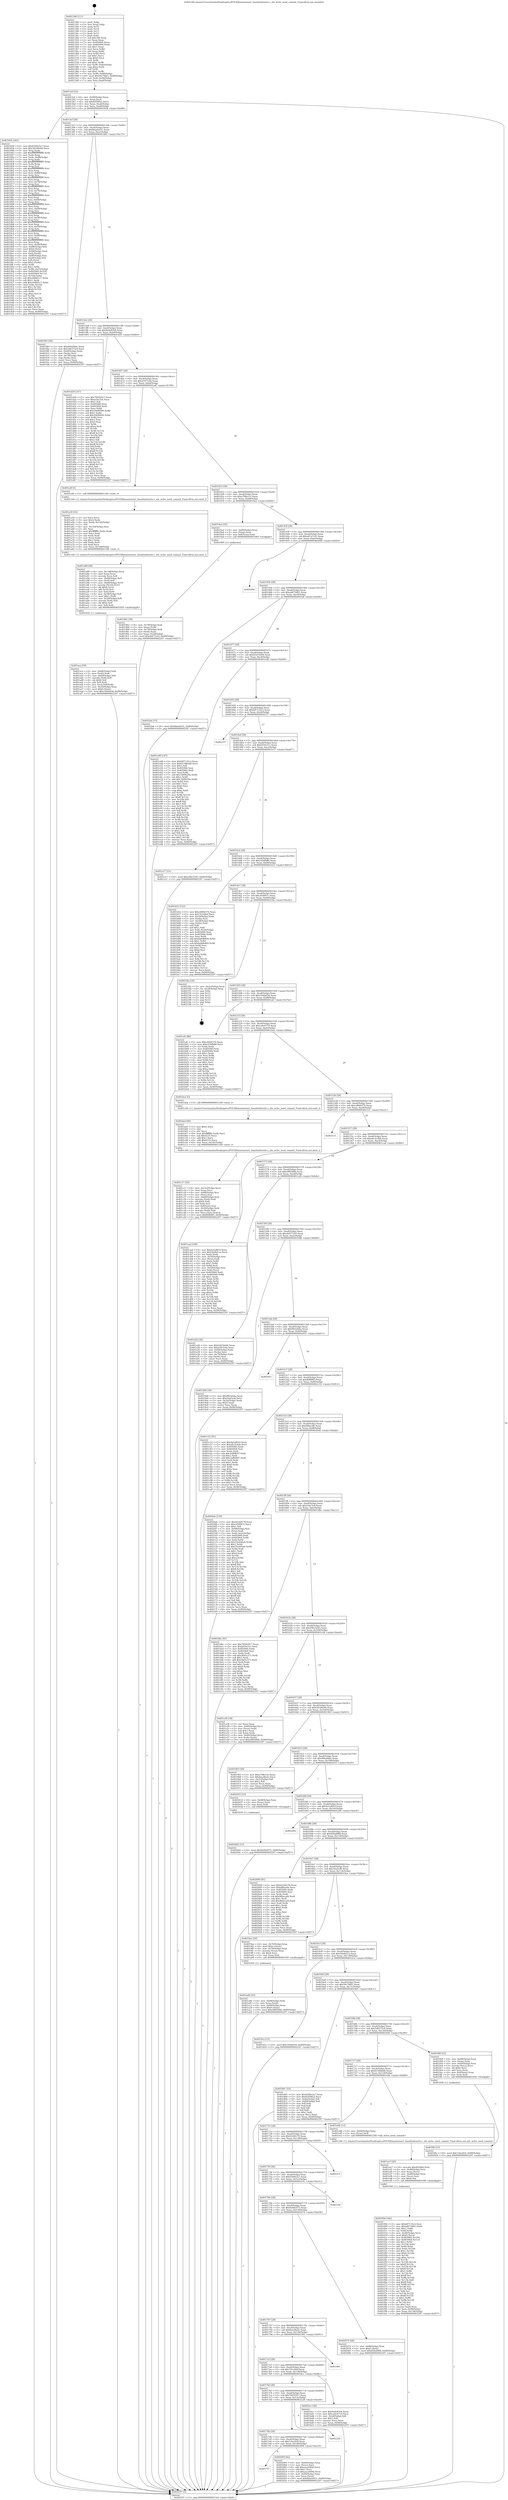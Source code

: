 digraph "0x401340" {
  label = "0x401340 (/mnt/c/Users/mathe/Desktop/tcc/POCII/binaries/extr_linuxfsnfswrite.c_nfs_write_need_commit_Final-ollvm.out::main(0))"
  labelloc = "t"
  node[shape=record]

  Entry [label="",width=0.3,height=0.3,shape=circle,fillcolor=black,style=filled]
  "0x4013af" [label="{
     0x4013af [32]\l
     | [instrs]\l
     &nbsp;&nbsp;0x4013af \<+6\>: mov -0x90(%rbp),%eax\l
     &nbsp;&nbsp;0x4013b5 \<+2\>: mov %eax,%ecx\l
     &nbsp;&nbsp;0x4013b7 \<+6\>: sub $0x82f58fa2,%ecx\l
     &nbsp;&nbsp;0x4013bd \<+6\>: mov %eax,-0xa4(%rbp)\l
     &nbsp;&nbsp;0x4013c3 \<+6\>: mov %ecx,-0xa8(%rbp)\l
     &nbsp;&nbsp;0x4013c9 \<+6\>: je 0000000000401836 \<main+0x4f6\>\l
  }"]
  "0x401836" [label="{
     0x401836 [301]\l
     | [instrs]\l
     &nbsp;&nbsp;0x401836 \<+5\>: mov $0x6509e2a7,%eax\l
     &nbsp;&nbsp;0x40183b \<+5\>: mov $0x3d100e94,%ecx\l
     &nbsp;&nbsp;0x401840 \<+3\>: mov %rsp,%rdx\l
     &nbsp;&nbsp;0x401843 \<+4\>: add $0xfffffffffffffff0,%rdx\l
     &nbsp;&nbsp;0x401847 \<+3\>: mov %rdx,%rsp\l
     &nbsp;&nbsp;0x40184a \<+7\>: mov %rdx,-0x88(%rbp)\l
     &nbsp;&nbsp;0x401851 \<+3\>: mov %rsp,%rdx\l
     &nbsp;&nbsp;0x401854 \<+4\>: add $0xfffffffffffffff0,%rdx\l
     &nbsp;&nbsp;0x401858 \<+3\>: mov %rdx,%rsp\l
     &nbsp;&nbsp;0x40185b \<+3\>: mov %rsp,%rsi\l
     &nbsp;&nbsp;0x40185e \<+4\>: add $0xfffffffffffffff0,%rsi\l
     &nbsp;&nbsp;0x401862 \<+3\>: mov %rsi,%rsp\l
     &nbsp;&nbsp;0x401865 \<+4\>: mov %rsi,-0x80(%rbp)\l
     &nbsp;&nbsp;0x401869 \<+3\>: mov %rsp,%rsi\l
     &nbsp;&nbsp;0x40186c \<+4\>: add $0xfffffffffffffff0,%rsi\l
     &nbsp;&nbsp;0x401870 \<+3\>: mov %rsi,%rsp\l
     &nbsp;&nbsp;0x401873 \<+4\>: mov %rsi,-0x78(%rbp)\l
     &nbsp;&nbsp;0x401877 \<+3\>: mov %rsp,%rsi\l
     &nbsp;&nbsp;0x40187a \<+4\>: add $0xfffffffffffffff0,%rsi\l
     &nbsp;&nbsp;0x40187e \<+3\>: mov %rsi,%rsp\l
     &nbsp;&nbsp;0x401881 \<+4\>: mov %rsi,-0x70(%rbp)\l
     &nbsp;&nbsp;0x401885 \<+3\>: mov %rsp,%rsi\l
     &nbsp;&nbsp;0x401888 \<+4\>: add $0xfffffffffffffff0,%rsi\l
     &nbsp;&nbsp;0x40188c \<+3\>: mov %rsi,%rsp\l
     &nbsp;&nbsp;0x40188f \<+4\>: mov %rsi,-0x68(%rbp)\l
     &nbsp;&nbsp;0x401893 \<+3\>: mov %rsp,%rsi\l
     &nbsp;&nbsp;0x401896 \<+4\>: add $0xfffffffffffffff0,%rsi\l
     &nbsp;&nbsp;0x40189a \<+3\>: mov %rsi,%rsp\l
     &nbsp;&nbsp;0x40189d \<+4\>: mov %rsi,-0x60(%rbp)\l
     &nbsp;&nbsp;0x4018a1 \<+3\>: mov %rsp,%rsi\l
     &nbsp;&nbsp;0x4018a4 \<+4\>: add $0xfffffffffffffff0,%rsi\l
     &nbsp;&nbsp;0x4018a8 \<+3\>: mov %rsi,%rsp\l
     &nbsp;&nbsp;0x4018ab \<+4\>: mov %rsi,-0x58(%rbp)\l
     &nbsp;&nbsp;0x4018af \<+3\>: mov %rsp,%rsi\l
     &nbsp;&nbsp;0x4018b2 \<+4\>: add $0xfffffffffffffff0,%rsi\l
     &nbsp;&nbsp;0x4018b6 \<+3\>: mov %rsi,%rsp\l
     &nbsp;&nbsp;0x4018b9 \<+4\>: mov %rsi,-0x50(%rbp)\l
     &nbsp;&nbsp;0x4018bd \<+3\>: mov %rsp,%rsi\l
     &nbsp;&nbsp;0x4018c0 \<+4\>: add $0xfffffffffffffff0,%rsi\l
     &nbsp;&nbsp;0x4018c4 \<+3\>: mov %rsi,%rsp\l
     &nbsp;&nbsp;0x4018c7 \<+4\>: mov %rsi,-0x48(%rbp)\l
     &nbsp;&nbsp;0x4018cb \<+3\>: mov %rsp,%rsi\l
     &nbsp;&nbsp;0x4018ce \<+4\>: add $0xfffffffffffffff0,%rsi\l
     &nbsp;&nbsp;0x4018d2 \<+3\>: mov %rsi,%rsp\l
     &nbsp;&nbsp;0x4018d5 \<+4\>: mov %rsi,-0x40(%rbp)\l
     &nbsp;&nbsp;0x4018d9 \<+7\>: mov -0x88(%rbp),%rsi\l
     &nbsp;&nbsp;0x4018e0 \<+6\>: movl $0x0,(%rsi)\l
     &nbsp;&nbsp;0x4018e6 \<+6\>: mov -0x94(%rbp),%edi\l
     &nbsp;&nbsp;0x4018ec \<+2\>: mov %edi,(%rdx)\l
     &nbsp;&nbsp;0x4018ee \<+4\>: mov -0x80(%rbp),%rsi\l
     &nbsp;&nbsp;0x4018f2 \<+7\>: mov -0xa0(%rbp),%r8\l
     &nbsp;&nbsp;0x4018f9 \<+3\>: mov %r8,(%rsi)\l
     &nbsp;&nbsp;0x4018fc \<+3\>: cmpl $0x2,(%rdx)\l
     &nbsp;&nbsp;0x4018ff \<+4\>: setne %r9b\l
     &nbsp;&nbsp;0x401903 \<+4\>: and $0x1,%r9b\l
     &nbsp;&nbsp;0x401907 \<+4\>: mov %r9b,-0x35(%rbp)\l
     &nbsp;&nbsp;0x40190b \<+8\>: mov 0x405060,%r10d\l
     &nbsp;&nbsp;0x401913 \<+8\>: mov 0x405064,%r11d\l
     &nbsp;&nbsp;0x40191b \<+3\>: mov %r10d,%ebx\l
     &nbsp;&nbsp;0x40191e \<+6\>: sub $0xc648d1c7,%ebx\l
     &nbsp;&nbsp;0x401924 \<+3\>: sub $0x1,%ebx\l
     &nbsp;&nbsp;0x401927 \<+6\>: add $0xc648d1c7,%ebx\l
     &nbsp;&nbsp;0x40192d \<+4\>: imul %ebx,%r10d\l
     &nbsp;&nbsp;0x401931 \<+4\>: and $0x1,%r10d\l
     &nbsp;&nbsp;0x401935 \<+4\>: cmp $0x0,%r10d\l
     &nbsp;&nbsp;0x401939 \<+4\>: sete %r9b\l
     &nbsp;&nbsp;0x40193d \<+4\>: cmp $0xa,%r11d\l
     &nbsp;&nbsp;0x401941 \<+4\>: setl %r14b\l
     &nbsp;&nbsp;0x401945 \<+3\>: mov %r9b,%r15b\l
     &nbsp;&nbsp;0x401948 \<+3\>: and %r14b,%r15b\l
     &nbsp;&nbsp;0x40194b \<+3\>: xor %r14b,%r9b\l
     &nbsp;&nbsp;0x40194e \<+3\>: or %r9b,%r15b\l
     &nbsp;&nbsp;0x401951 \<+4\>: test $0x1,%r15b\l
     &nbsp;&nbsp;0x401955 \<+3\>: cmovne %ecx,%eax\l
     &nbsp;&nbsp;0x401958 \<+6\>: mov %eax,-0x90(%rbp)\l
     &nbsp;&nbsp;0x40195e \<+5\>: jmp 0000000000402297 \<main+0xf57\>\l
  }"]
  "0x4013cf" [label="{
     0x4013cf [28]\l
     | [instrs]\l
     &nbsp;&nbsp;0x4013cf \<+5\>: jmp 00000000004013d4 \<main+0x94\>\l
     &nbsp;&nbsp;0x4013d4 \<+6\>: mov -0xa4(%rbp),%eax\l
     &nbsp;&nbsp;0x4013da \<+5\>: sub $0x8daeb431,%eax\l
     &nbsp;&nbsp;0x4013df \<+6\>: mov %eax,-0xac(%rbp)\l
     &nbsp;&nbsp;0x4013e5 \<+6\>: je 0000000000401fb5 \<main+0xc75\>\l
  }"]
  Exit [label="",width=0.3,height=0.3,shape=circle,fillcolor=black,style=filled,peripheries=2]
  "0x401fb5" [label="{
     0x401fb5 [36]\l
     | [instrs]\l
     &nbsp;&nbsp;0x401fb5 \<+5\>: mov $0x480a0b6c,%eax\l
     &nbsp;&nbsp;0x401fba \<+5\>: mov $0x5d6375c9,%ecx\l
     &nbsp;&nbsp;0x401fbf \<+4\>: mov -0x40(%rbp),%rdx\l
     &nbsp;&nbsp;0x401fc3 \<+2\>: mov (%rdx),%esi\l
     &nbsp;&nbsp;0x401fc5 \<+4\>: mov -0x70(%rbp),%rdx\l
     &nbsp;&nbsp;0x401fc9 \<+2\>: cmp (%rdx),%esi\l
     &nbsp;&nbsp;0x401fcb \<+3\>: cmovl %ecx,%eax\l
     &nbsp;&nbsp;0x401fce \<+6\>: mov %eax,-0x90(%rbp)\l
     &nbsp;&nbsp;0x401fd4 \<+5\>: jmp 0000000000402297 \<main+0xf57\>\l
  }"]
  "0x4013eb" [label="{
     0x4013eb [28]\l
     | [instrs]\l
     &nbsp;&nbsp;0x4013eb \<+5\>: jmp 00000000004013f0 \<main+0xb0\>\l
     &nbsp;&nbsp;0x4013f0 \<+6\>: mov -0xa4(%rbp),%eax\l
     &nbsp;&nbsp;0x4013f6 \<+5\>: sub $0x9ede8164,%eax\l
     &nbsp;&nbsp;0x4013fb \<+6\>: mov %eax,-0xb0(%rbp)\l
     &nbsp;&nbsp;0x401401 \<+6\>: je 0000000000401d29 \<main+0x9e9\>\l
  }"]
  "0x402042" [label="{
     0x402042 [15]\l
     | [instrs]\l
     &nbsp;&nbsp;0x402042 \<+10\>: movl $0x6e002075,-0x90(%rbp)\l
     &nbsp;&nbsp;0x40204c \<+5\>: jmp 0000000000402297 \<main+0xf57\>\l
  }"]
  "0x401d29" [label="{
     0x401d29 [147]\l
     | [instrs]\l
     &nbsp;&nbsp;0x401d29 \<+5\>: mov $0x78592917,%eax\l
     &nbsp;&nbsp;0x401d2e \<+5\>: mov $0xe5dc7e4,%ecx\l
     &nbsp;&nbsp;0x401d33 \<+2\>: mov $0x1,%dl\l
     &nbsp;&nbsp;0x401d35 \<+7\>: mov 0x405060,%esi\l
     &nbsp;&nbsp;0x401d3c \<+7\>: mov 0x405064,%edi\l
     &nbsp;&nbsp;0x401d43 \<+3\>: mov %esi,%r8d\l
     &nbsp;&nbsp;0x401d46 \<+7\>: add $0x296f0049,%r8d\l
     &nbsp;&nbsp;0x401d4d \<+4\>: sub $0x1,%r8d\l
     &nbsp;&nbsp;0x401d51 \<+7\>: sub $0x296f0049,%r8d\l
     &nbsp;&nbsp;0x401d58 \<+4\>: imul %r8d,%esi\l
     &nbsp;&nbsp;0x401d5c \<+3\>: and $0x1,%esi\l
     &nbsp;&nbsp;0x401d5f \<+3\>: cmp $0x0,%esi\l
     &nbsp;&nbsp;0x401d62 \<+4\>: sete %r9b\l
     &nbsp;&nbsp;0x401d66 \<+3\>: cmp $0xa,%edi\l
     &nbsp;&nbsp;0x401d69 \<+4\>: setl %r10b\l
     &nbsp;&nbsp;0x401d6d \<+3\>: mov %r9b,%r11b\l
     &nbsp;&nbsp;0x401d70 \<+4\>: xor $0xff,%r11b\l
     &nbsp;&nbsp;0x401d74 \<+3\>: mov %r10b,%bl\l
     &nbsp;&nbsp;0x401d77 \<+3\>: xor $0xff,%bl\l
     &nbsp;&nbsp;0x401d7a \<+3\>: xor $0x1,%dl\l
     &nbsp;&nbsp;0x401d7d \<+3\>: mov %r11b,%r14b\l
     &nbsp;&nbsp;0x401d80 \<+4\>: and $0xff,%r14b\l
     &nbsp;&nbsp;0x401d84 \<+3\>: and %dl,%r9b\l
     &nbsp;&nbsp;0x401d87 \<+3\>: mov %bl,%r15b\l
     &nbsp;&nbsp;0x401d8a \<+4\>: and $0xff,%r15b\l
     &nbsp;&nbsp;0x401d8e \<+3\>: and %dl,%r10b\l
     &nbsp;&nbsp;0x401d91 \<+3\>: or %r9b,%r14b\l
     &nbsp;&nbsp;0x401d94 \<+3\>: or %r10b,%r15b\l
     &nbsp;&nbsp;0x401d97 \<+3\>: xor %r15b,%r14b\l
     &nbsp;&nbsp;0x401d9a \<+3\>: or %bl,%r11b\l
     &nbsp;&nbsp;0x401d9d \<+4\>: xor $0xff,%r11b\l
     &nbsp;&nbsp;0x401da1 \<+3\>: or $0x1,%dl\l
     &nbsp;&nbsp;0x401da4 \<+3\>: and %dl,%r11b\l
     &nbsp;&nbsp;0x401da7 \<+3\>: or %r11b,%r14b\l
     &nbsp;&nbsp;0x401daa \<+4\>: test $0x1,%r14b\l
     &nbsp;&nbsp;0x401dae \<+3\>: cmovne %ecx,%eax\l
     &nbsp;&nbsp;0x401db1 \<+6\>: mov %eax,-0x90(%rbp)\l
     &nbsp;&nbsp;0x401db7 \<+5\>: jmp 0000000000402297 \<main+0xf57\>\l
  }"]
  "0x401407" [label="{
     0x401407 [28]\l
     | [instrs]\l
     &nbsp;&nbsp;0x401407 \<+5\>: jmp 000000000040140c \<main+0xcc\>\l
     &nbsp;&nbsp;0x40140c \<+6\>: mov -0xa4(%rbp),%eax\l
     &nbsp;&nbsp;0x401412 \<+5\>: sub $0xa5971efa,%eax\l
     &nbsp;&nbsp;0x401417 \<+6\>: mov %eax,-0xb4(%rbp)\l
     &nbsp;&nbsp;0x40141d \<+6\>: je 0000000000401a4f \<main+0x70f\>\l
  }"]
  "0x4017f7" [label="{
     0x4017f7\l
  }", style=dashed]
  "0x401a4f" [label="{
     0x401a4f [5]\l
     | [instrs]\l
     &nbsp;&nbsp;0x401a4f \<+5\>: call 0000000000401160 \<next_i\>\l
     | [calls]\l
     &nbsp;&nbsp;0x401160 \{1\} (/mnt/c/Users/mathe/Desktop/tcc/POCII/binaries/extr_linuxfsnfswrite.c_nfs_write_need_commit_Final-ollvm.out::next_i)\l
  }"]
  "0x401423" [label="{
     0x401423 [28]\l
     | [instrs]\l
     &nbsp;&nbsp;0x401423 \<+5\>: jmp 0000000000401428 \<main+0xe8\>\l
     &nbsp;&nbsp;0x401428 \<+6\>: mov -0xa4(%rbp),%eax\l
     &nbsp;&nbsp;0x40142e \<+5\>: sub $0xa788cc5c,%eax\l
     &nbsp;&nbsp;0x401433 \<+6\>: mov %eax,-0xb8(%rbp)\l
     &nbsp;&nbsp;0x401439 \<+6\>: je 00000000004019a2 \<main+0x662\>\l
  }"]
  "0x402009" [label="{
     0x402009 [42]\l
     | [instrs]\l
     &nbsp;&nbsp;0x402009 \<+4\>: mov -0x40(%rbp),%rax\l
     &nbsp;&nbsp;0x40200d \<+2\>: mov (%rax),%ecx\l
     &nbsp;&nbsp;0x40200f \<+6\>: add $0xaaca949d,%ecx\l
     &nbsp;&nbsp;0x402015 \<+3\>: add $0x1,%ecx\l
     &nbsp;&nbsp;0x402018 \<+6\>: sub $0xaaca949d,%ecx\l
     &nbsp;&nbsp;0x40201e \<+4\>: mov -0x40(%rbp),%rax\l
     &nbsp;&nbsp;0x402022 \<+2\>: mov %ecx,(%rax)\l
     &nbsp;&nbsp;0x402024 \<+10\>: movl $0x8daeb431,-0x90(%rbp)\l
     &nbsp;&nbsp;0x40202e \<+5\>: jmp 0000000000402297 \<main+0xf57\>\l
  }"]
  "0x4019a2" [label="{
     0x4019a2 [16]\l
     | [instrs]\l
     &nbsp;&nbsp;0x4019a2 \<+4\>: mov -0x80(%rbp),%rax\l
     &nbsp;&nbsp;0x4019a6 \<+3\>: mov (%rax),%rax\l
     &nbsp;&nbsp;0x4019a9 \<+4\>: mov 0x8(%rax),%rdi\l
     &nbsp;&nbsp;0x4019ad \<+5\>: call 0000000000401060 \<atoi@plt\>\l
     | [calls]\l
     &nbsp;&nbsp;0x401060 \{1\} (unknown)\l
  }"]
  "0x40143f" [label="{
     0x40143f [28]\l
     | [instrs]\l
     &nbsp;&nbsp;0x40143f \<+5\>: jmp 0000000000401444 \<main+0x104\>\l
     &nbsp;&nbsp;0x401444 \<+6\>: mov -0xa4(%rbp),%eax\l
     &nbsp;&nbsp;0x40144a \<+5\>: sub $0xab7a7c41,%eax\l
     &nbsp;&nbsp;0x40144f \<+6\>: mov %eax,-0xbc(%rbp)\l
     &nbsp;&nbsp;0x401455 \<+6\>: je 0000000000402060 \<main+0xd20\>\l
  }"]
  "0x4017db" [label="{
     0x4017db [28]\l
     | [instrs]\l
     &nbsp;&nbsp;0x4017db \<+5\>: jmp 00000000004017e0 \<main+0x4a0\>\l
     &nbsp;&nbsp;0x4017e0 \<+6\>: mov -0xa4(%rbp),%eax\l
     &nbsp;&nbsp;0x4017e6 \<+5\>: sub $0x7cbe2fc0,%eax\l
     &nbsp;&nbsp;0x4017eb \<+6\>: mov %eax,-0x140(%rbp)\l
     &nbsp;&nbsp;0x4017f1 \<+6\>: je 0000000000402009 \<main+0xcc9\>\l
  }"]
  "0x402060" [label="{
     0x402060\l
  }", style=dashed]
  "0x40145b" [label="{
     0x40145b [28]\l
     | [instrs]\l
     &nbsp;&nbsp;0x40145b \<+5\>: jmp 0000000000401460 \<main+0x120\>\l
     &nbsp;&nbsp;0x401460 \<+6\>: mov -0xa4(%rbp),%eax\l
     &nbsp;&nbsp;0x401466 \<+5\>: sub $0xad673601,%eax\l
     &nbsp;&nbsp;0x40146b \<+6\>: mov %eax,-0xc0(%rbp)\l
     &nbsp;&nbsp;0x401471 \<+6\>: je 0000000000401fa6 \<main+0xc66\>\l
  }"]
  "0x402228" [label="{
     0x402228\l
  }", style=dashed]
  "0x401fa6" [label="{
     0x401fa6 [15]\l
     | [instrs]\l
     &nbsp;&nbsp;0x401fa6 \<+10\>: movl $0x8daeb431,-0x90(%rbp)\l
     &nbsp;&nbsp;0x401fb0 \<+5\>: jmp 0000000000402297 \<main+0xf57\>\l
  }"]
  "0x401477" [label="{
     0x401477 [28]\l
     | [instrs]\l
     &nbsp;&nbsp;0x401477 \<+5\>: jmp 000000000040147c \<main+0x13c\>\l
     &nbsp;&nbsp;0x40147c \<+6\>: mov -0xa4(%rbp),%eax\l
     &nbsp;&nbsp;0x401482 \<+5\>: sub $0xb5d7da94,%eax\l
     &nbsp;&nbsp;0x401487 \<+6\>: mov %eax,-0xc4(%rbp)\l
     &nbsp;&nbsp;0x40148d \<+6\>: je 0000000000401e48 \<main+0xb08\>\l
  }"]
  "0x401ffa" [label="{
     0x401ffa [15]\l
     | [instrs]\l
     &nbsp;&nbsp;0x401ffa \<+10\>: movl $0x7cbe2fc0,-0x90(%rbp)\l
     &nbsp;&nbsp;0x402004 \<+5\>: jmp 0000000000402297 \<main+0xf57\>\l
  }"]
  "0x401e48" [label="{
     0x401e48 [147]\l
     | [instrs]\l
     &nbsp;&nbsp;0x401e48 \<+5\>: mov $0xb87135c3,%eax\l
     &nbsp;&nbsp;0x401e4d \<+5\>: mov $0x6158bb48,%ecx\l
     &nbsp;&nbsp;0x401e52 \<+2\>: mov $0x1,%dl\l
     &nbsp;&nbsp;0x401e54 \<+7\>: mov 0x405060,%esi\l
     &nbsp;&nbsp;0x401e5b \<+7\>: mov 0x405064,%edi\l
     &nbsp;&nbsp;0x401e62 \<+3\>: mov %esi,%r8d\l
     &nbsp;&nbsp;0x401e65 \<+7\>: sub $0x7d09b29a,%r8d\l
     &nbsp;&nbsp;0x401e6c \<+4\>: sub $0x1,%r8d\l
     &nbsp;&nbsp;0x401e70 \<+7\>: add $0x7d09b29a,%r8d\l
     &nbsp;&nbsp;0x401e77 \<+4\>: imul %r8d,%esi\l
     &nbsp;&nbsp;0x401e7b \<+3\>: and $0x1,%esi\l
     &nbsp;&nbsp;0x401e7e \<+3\>: cmp $0x0,%esi\l
     &nbsp;&nbsp;0x401e81 \<+4\>: sete %r9b\l
     &nbsp;&nbsp;0x401e85 \<+3\>: cmp $0xa,%edi\l
     &nbsp;&nbsp;0x401e88 \<+4\>: setl %r10b\l
     &nbsp;&nbsp;0x401e8c \<+3\>: mov %r9b,%r11b\l
     &nbsp;&nbsp;0x401e8f \<+4\>: xor $0xff,%r11b\l
     &nbsp;&nbsp;0x401e93 \<+3\>: mov %r10b,%bl\l
     &nbsp;&nbsp;0x401e96 \<+3\>: xor $0xff,%bl\l
     &nbsp;&nbsp;0x401e99 \<+3\>: xor $0x1,%dl\l
     &nbsp;&nbsp;0x401e9c \<+3\>: mov %r11b,%r14b\l
     &nbsp;&nbsp;0x401e9f \<+4\>: and $0xff,%r14b\l
     &nbsp;&nbsp;0x401ea3 \<+3\>: and %dl,%r9b\l
     &nbsp;&nbsp;0x401ea6 \<+3\>: mov %bl,%r15b\l
     &nbsp;&nbsp;0x401ea9 \<+4\>: and $0xff,%r15b\l
     &nbsp;&nbsp;0x401ead \<+3\>: and %dl,%r10b\l
     &nbsp;&nbsp;0x401eb0 \<+3\>: or %r9b,%r14b\l
     &nbsp;&nbsp;0x401eb3 \<+3\>: or %r10b,%r15b\l
     &nbsp;&nbsp;0x401eb6 \<+3\>: xor %r15b,%r14b\l
     &nbsp;&nbsp;0x401eb9 \<+3\>: or %bl,%r11b\l
     &nbsp;&nbsp;0x401ebc \<+4\>: xor $0xff,%r11b\l
     &nbsp;&nbsp;0x401ec0 \<+3\>: or $0x1,%dl\l
     &nbsp;&nbsp;0x401ec3 \<+3\>: and %dl,%r11b\l
     &nbsp;&nbsp;0x401ec6 \<+3\>: or %r11b,%r14b\l
     &nbsp;&nbsp;0x401ec9 \<+4\>: test $0x1,%r14b\l
     &nbsp;&nbsp;0x401ecd \<+3\>: cmovne %ecx,%eax\l
     &nbsp;&nbsp;0x401ed0 \<+6\>: mov %eax,-0x90(%rbp)\l
     &nbsp;&nbsp;0x401ed6 \<+5\>: jmp 0000000000402297 \<main+0xf57\>\l
  }"]
  "0x401493" [label="{
     0x401493 [28]\l
     | [instrs]\l
     &nbsp;&nbsp;0x401493 \<+5\>: jmp 0000000000401498 \<main+0x158\>\l
     &nbsp;&nbsp;0x401498 \<+6\>: mov -0xa4(%rbp),%eax\l
     &nbsp;&nbsp;0x40149e \<+5\>: sub $0xb87135c3,%eax\l
     &nbsp;&nbsp;0x4014a3 \<+6\>: mov %eax,-0xc8(%rbp)\l
     &nbsp;&nbsp;0x4014a9 \<+6\>: je 0000000000402237 \<main+0xef7\>\l
  }"]
  "0x401f04" [label="{
     0x401f04 [162]\l
     | [instrs]\l
     &nbsp;&nbsp;0x401f04 \<+5\>: mov $0xb87135c3,%esi\l
     &nbsp;&nbsp;0x401f09 \<+5\>: mov $0xad673601,%edx\l
     &nbsp;&nbsp;0x401f0e \<+3\>: mov $0x1,%r8b\l
     &nbsp;&nbsp;0x401f11 \<+3\>: xor %r9d,%r9d\l
     &nbsp;&nbsp;0x401f14 \<+4\>: mov -0x40(%rbp),%rcx\l
     &nbsp;&nbsp;0x401f18 \<+6\>: movl $0x0,(%rcx)\l
     &nbsp;&nbsp;0x401f1e \<+8\>: mov 0x405060,%r10d\l
     &nbsp;&nbsp;0x401f26 \<+8\>: mov 0x405064,%r11d\l
     &nbsp;&nbsp;0x401f2e \<+4\>: sub $0x1,%r9d\l
     &nbsp;&nbsp;0x401f32 \<+3\>: mov %r10d,%ebx\l
     &nbsp;&nbsp;0x401f35 \<+3\>: add %r9d,%ebx\l
     &nbsp;&nbsp;0x401f38 \<+4\>: imul %ebx,%r10d\l
     &nbsp;&nbsp;0x401f3c \<+4\>: and $0x1,%r10d\l
     &nbsp;&nbsp;0x401f40 \<+4\>: cmp $0x0,%r10d\l
     &nbsp;&nbsp;0x401f44 \<+4\>: sete %r14b\l
     &nbsp;&nbsp;0x401f48 \<+4\>: cmp $0xa,%r11d\l
     &nbsp;&nbsp;0x401f4c \<+4\>: setl %r15b\l
     &nbsp;&nbsp;0x401f50 \<+3\>: mov %r14b,%r12b\l
     &nbsp;&nbsp;0x401f53 \<+4\>: xor $0xff,%r12b\l
     &nbsp;&nbsp;0x401f57 \<+3\>: mov %r15b,%r13b\l
     &nbsp;&nbsp;0x401f5a \<+4\>: xor $0xff,%r13b\l
     &nbsp;&nbsp;0x401f5e \<+4\>: xor $0x1,%r8b\l
     &nbsp;&nbsp;0x401f62 \<+3\>: mov %r12b,%cl\l
     &nbsp;&nbsp;0x401f65 \<+3\>: and $0xff,%cl\l
     &nbsp;&nbsp;0x401f68 \<+3\>: and %r8b,%r14b\l
     &nbsp;&nbsp;0x401f6b \<+3\>: mov %r13b,%dil\l
     &nbsp;&nbsp;0x401f6e \<+4\>: and $0xff,%dil\l
     &nbsp;&nbsp;0x401f72 \<+3\>: and %r8b,%r15b\l
     &nbsp;&nbsp;0x401f75 \<+3\>: or %r14b,%cl\l
     &nbsp;&nbsp;0x401f78 \<+3\>: or %r15b,%dil\l
     &nbsp;&nbsp;0x401f7b \<+3\>: xor %dil,%cl\l
     &nbsp;&nbsp;0x401f7e \<+3\>: or %r13b,%r12b\l
     &nbsp;&nbsp;0x401f81 \<+4\>: xor $0xff,%r12b\l
     &nbsp;&nbsp;0x401f85 \<+4\>: or $0x1,%r8b\l
     &nbsp;&nbsp;0x401f89 \<+3\>: and %r8b,%r12b\l
     &nbsp;&nbsp;0x401f8c \<+3\>: or %r12b,%cl\l
     &nbsp;&nbsp;0x401f8f \<+3\>: test $0x1,%cl\l
     &nbsp;&nbsp;0x401f92 \<+3\>: cmovne %edx,%esi\l
     &nbsp;&nbsp;0x401f95 \<+6\>: mov %esi,-0x90(%rbp)\l
     &nbsp;&nbsp;0x401f9b \<+6\>: mov %eax,-0x150(%rbp)\l
     &nbsp;&nbsp;0x401fa1 \<+5\>: jmp 0000000000402297 \<main+0xf57\>\l
  }"]
  "0x402237" [label="{
     0x402237\l
  }", style=dashed]
  "0x4014af" [label="{
     0x4014af [28]\l
     | [instrs]\l
     &nbsp;&nbsp;0x4014af \<+5\>: jmp 00000000004014b4 \<main+0x174\>\l
     &nbsp;&nbsp;0x4014b4 \<+6\>: mov -0xa4(%rbp),%eax\l
     &nbsp;&nbsp;0x4014ba \<+5\>: sub $0xbf18c51c,%eax\l
     &nbsp;&nbsp;0x4014bf \<+6\>: mov %eax,-0xcc(%rbp)\l
     &nbsp;&nbsp;0x4014c5 \<+6\>: je 0000000000401e17 \<main+0xad7\>\l
  }"]
  "0x401ee7" [label="{
     0x401ee7 [29]\l
     | [instrs]\l
     &nbsp;&nbsp;0x401ee7 \<+10\>: movabs $0x4030b6,%rdi\l
     &nbsp;&nbsp;0x401ef1 \<+4\>: mov -0x48(%rbp),%rcx\l
     &nbsp;&nbsp;0x401ef5 \<+2\>: mov %eax,(%rcx)\l
     &nbsp;&nbsp;0x401ef7 \<+4\>: mov -0x48(%rbp),%rcx\l
     &nbsp;&nbsp;0x401efb \<+2\>: mov (%rcx),%esi\l
     &nbsp;&nbsp;0x401efd \<+2\>: mov $0x0,%al\l
     &nbsp;&nbsp;0x401eff \<+5\>: call 0000000000401040 \<printf@plt\>\l
     | [calls]\l
     &nbsp;&nbsp;0x401040 \{1\} (unknown)\l
  }"]
  "0x401e17" [label="{
     0x401e17 [15]\l
     | [instrs]\l
     &nbsp;&nbsp;0x401e17 \<+10\>: movl $0x29bc5245,-0x90(%rbp)\l
     &nbsp;&nbsp;0x401e21 \<+5\>: jmp 0000000000402297 \<main+0xf57\>\l
  }"]
  "0x4014cb" [label="{
     0x4014cb [28]\l
     | [instrs]\l
     &nbsp;&nbsp;0x4014cb \<+5\>: jmp 00000000004014d0 \<main+0x190\>\l
     &nbsp;&nbsp;0x4014d0 \<+6\>: mov -0xa4(%rbp),%eax\l
     &nbsp;&nbsp;0x4014d6 \<+5\>: sub $0xc034fb80,%eax\l
     &nbsp;&nbsp;0x4014db \<+6\>: mov %eax,-0xd0(%rbp)\l
     &nbsp;&nbsp;0x4014e1 \<+6\>: je 0000000000401b52 \<main+0x812\>\l
  }"]
  "0x401c17" [label="{
     0x401c17 [59]\l
     | [instrs]\l
     &nbsp;&nbsp;0x401c17 \<+6\>: mov -0x14c(%rbp),%ecx\l
     &nbsp;&nbsp;0x401c1d \<+3\>: imul %eax,%ecx\l
     &nbsp;&nbsp;0x401c20 \<+4\>: mov -0x68(%rbp),%rsi\l
     &nbsp;&nbsp;0x401c24 \<+3\>: mov (%rsi),%rsi\l
     &nbsp;&nbsp;0x401c27 \<+4\>: mov -0x60(%rbp),%rdi\l
     &nbsp;&nbsp;0x401c2b \<+3\>: movslq (%rdi),%rdi\l
     &nbsp;&nbsp;0x401c2e \<+4\>: shl $0x4,%rdi\l
     &nbsp;&nbsp;0x401c32 \<+3\>: add %rdi,%rsi\l
     &nbsp;&nbsp;0x401c35 \<+4\>: mov 0x8(%rsi),%rsi\l
     &nbsp;&nbsp;0x401c39 \<+4\>: mov -0x50(%rbp),%rdi\l
     &nbsp;&nbsp;0x401c3d \<+3\>: movslq (%rdi),%rdi\l
     &nbsp;&nbsp;0x401c40 \<+3\>: mov %ecx,(%rsi,%rdi,4)\l
     &nbsp;&nbsp;0x401c43 \<+10\>: movl $0xfbff08f5,-0x90(%rbp)\l
     &nbsp;&nbsp;0x401c4d \<+5\>: jmp 0000000000402297 \<main+0xf57\>\l
  }"]
  "0x401b52" [label="{
     0x401b52 [122]\l
     | [instrs]\l
     &nbsp;&nbsp;0x401b52 \<+5\>: mov $0xcd084376,%eax\l
     &nbsp;&nbsp;0x401b57 \<+5\>: mov $0x741efdef,%ecx\l
     &nbsp;&nbsp;0x401b5c \<+4\>: mov -0x50(%rbp),%rdx\l
     &nbsp;&nbsp;0x401b60 \<+2\>: mov (%rdx),%esi\l
     &nbsp;&nbsp;0x401b62 \<+4\>: mov -0x58(%rbp),%rdx\l
     &nbsp;&nbsp;0x401b66 \<+2\>: cmp (%rdx),%esi\l
     &nbsp;&nbsp;0x401b68 \<+4\>: setl %dil\l
     &nbsp;&nbsp;0x401b6c \<+4\>: and $0x1,%dil\l
     &nbsp;&nbsp;0x401b70 \<+4\>: mov %dil,-0x2d(%rbp)\l
     &nbsp;&nbsp;0x401b74 \<+7\>: mov 0x405060,%esi\l
     &nbsp;&nbsp;0x401b7b \<+8\>: mov 0x405064,%r8d\l
     &nbsp;&nbsp;0x401b83 \<+3\>: mov %esi,%r9d\l
     &nbsp;&nbsp;0x401b86 \<+7\>: add $0xba8d8409,%r9d\l
     &nbsp;&nbsp;0x401b8d \<+4\>: sub $0x1,%r9d\l
     &nbsp;&nbsp;0x401b91 \<+7\>: sub $0xba8d8409,%r9d\l
     &nbsp;&nbsp;0x401b98 \<+4\>: imul %r9d,%esi\l
     &nbsp;&nbsp;0x401b9c \<+3\>: and $0x1,%esi\l
     &nbsp;&nbsp;0x401b9f \<+3\>: cmp $0x0,%esi\l
     &nbsp;&nbsp;0x401ba2 \<+4\>: sete %dil\l
     &nbsp;&nbsp;0x401ba6 \<+4\>: cmp $0xa,%r8d\l
     &nbsp;&nbsp;0x401baa \<+4\>: setl %r10b\l
     &nbsp;&nbsp;0x401bae \<+3\>: mov %dil,%r11b\l
     &nbsp;&nbsp;0x401bb1 \<+3\>: and %r10b,%r11b\l
     &nbsp;&nbsp;0x401bb4 \<+3\>: xor %r10b,%dil\l
     &nbsp;&nbsp;0x401bb7 \<+3\>: or %dil,%r11b\l
     &nbsp;&nbsp;0x401bba \<+4\>: test $0x1,%r11b\l
     &nbsp;&nbsp;0x401bbe \<+3\>: cmovne %ecx,%eax\l
     &nbsp;&nbsp;0x401bc1 \<+6\>: mov %eax,-0x90(%rbp)\l
     &nbsp;&nbsp;0x401bc7 \<+5\>: jmp 0000000000402297 \<main+0xf57\>\l
  }"]
  "0x4014e7" [label="{
     0x4014e7 [28]\l
     | [instrs]\l
     &nbsp;&nbsp;0x4014e7 \<+5\>: jmp 00000000004014ec \<main+0x1ac\>\l
     &nbsp;&nbsp;0x4014ec \<+6\>: mov -0xa4(%rbp),%eax\l
     &nbsp;&nbsp;0x4014f2 \<+5\>: sub $0xc458f47c,%eax\l
     &nbsp;&nbsp;0x4014f7 \<+6\>: mov %eax,-0xd4(%rbp)\l
     &nbsp;&nbsp;0x4014fd \<+6\>: je 000000000040218a \<main+0xe4a\>\l
  }"]
  "0x401bef" [label="{
     0x401bef [40]\l
     | [instrs]\l
     &nbsp;&nbsp;0x401bef \<+5\>: mov $0x2,%ecx\l
     &nbsp;&nbsp;0x401bf4 \<+1\>: cltd\l
     &nbsp;&nbsp;0x401bf5 \<+2\>: idiv %ecx\l
     &nbsp;&nbsp;0x401bf7 \<+6\>: imul $0xfffffffe,%edx,%ecx\l
     &nbsp;&nbsp;0x401bfd \<+6\>: sub $0x6235,%ecx\l
     &nbsp;&nbsp;0x401c03 \<+3\>: add $0x1,%ecx\l
     &nbsp;&nbsp;0x401c06 \<+6\>: add $0x6235,%ecx\l
     &nbsp;&nbsp;0x401c0c \<+6\>: mov %ecx,-0x14c(%rbp)\l
     &nbsp;&nbsp;0x401c12 \<+5\>: call 0000000000401160 \<next_i\>\l
     | [calls]\l
     &nbsp;&nbsp;0x401160 \{1\} (/mnt/c/Users/mathe/Desktop/tcc/POCII/binaries/extr_linuxfsnfswrite.c_nfs_write_need_commit_Final-ollvm.out::next_i)\l
  }"]
  "0x40218a" [label="{
     0x40218a [18]\l
     | [instrs]\l
     &nbsp;&nbsp;0x40218a \<+3\>: mov -0x2c(%rbp),%eax\l
     &nbsp;&nbsp;0x40218d \<+4\>: lea -0x28(%rbp),%rsp\l
     &nbsp;&nbsp;0x402191 \<+1\>: pop %rbx\l
     &nbsp;&nbsp;0x402192 \<+2\>: pop %r12\l
     &nbsp;&nbsp;0x402194 \<+2\>: pop %r13\l
     &nbsp;&nbsp;0x402196 \<+2\>: pop %r14\l
     &nbsp;&nbsp;0x402198 \<+2\>: pop %r15\l
     &nbsp;&nbsp;0x40219a \<+1\>: pop %rbp\l
     &nbsp;&nbsp;0x40219b \<+1\>: ret\l
  }"]
  "0x401503" [label="{
     0x401503 [28]\l
     | [instrs]\l
     &nbsp;&nbsp;0x401503 \<+5\>: jmp 0000000000401508 \<main+0x1c8\>\l
     &nbsp;&nbsp;0x401508 \<+6\>: mov -0xa4(%rbp),%eax\l
     &nbsp;&nbsp;0x40150e \<+5\>: sub $0xc56dab3d,%eax\l
     &nbsp;&nbsp;0x401513 \<+6\>: mov %eax,-0xd8(%rbp)\l
     &nbsp;&nbsp;0x401519 \<+6\>: je 0000000000401afc \<main+0x7bc\>\l
  }"]
  "0x4017bf" [label="{
     0x4017bf [28]\l
     | [instrs]\l
     &nbsp;&nbsp;0x4017bf \<+5\>: jmp 00000000004017c4 \<main+0x484\>\l
     &nbsp;&nbsp;0x4017c4 \<+6\>: mov -0xa4(%rbp),%eax\l
     &nbsp;&nbsp;0x4017ca \<+5\>: sub $0x78592917,%eax\l
     &nbsp;&nbsp;0x4017cf \<+6\>: mov %eax,-0x13c(%rbp)\l
     &nbsp;&nbsp;0x4017d5 \<+6\>: je 0000000000402228 \<main+0xee8\>\l
  }"]
  "0x401afc" [label="{
     0x401afc [86]\l
     | [instrs]\l
     &nbsp;&nbsp;0x401afc \<+5\>: mov $0xcd084376,%eax\l
     &nbsp;&nbsp;0x401b01 \<+5\>: mov $0xc034fb80,%ecx\l
     &nbsp;&nbsp;0x401b06 \<+2\>: xor %edx,%edx\l
     &nbsp;&nbsp;0x401b08 \<+7\>: mov 0x405060,%esi\l
     &nbsp;&nbsp;0x401b0f \<+7\>: mov 0x405064,%edi\l
     &nbsp;&nbsp;0x401b16 \<+3\>: sub $0x1,%edx\l
     &nbsp;&nbsp;0x401b19 \<+3\>: mov %esi,%r8d\l
     &nbsp;&nbsp;0x401b1c \<+3\>: add %edx,%r8d\l
     &nbsp;&nbsp;0x401b1f \<+4\>: imul %r8d,%esi\l
     &nbsp;&nbsp;0x401b23 \<+3\>: and $0x1,%esi\l
     &nbsp;&nbsp;0x401b26 \<+3\>: cmp $0x0,%esi\l
     &nbsp;&nbsp;0x401b29 \<+4\>: sete %r9b\l
     &nbsp;&nbsp;0x401b2d \<+3\>: cmp $0xa,%edi\l
     &nbsp;&nbsp;0x401b30 \<+4\>: setl %r10b\l
     &nbsp;&nbsp;0x401b34 \<+3\>: mov %r9b,%r11b\l
     &nbsp;&nbsp;0x401b37 \<+3\>: and %r10b,%r11b\l
     &nbsp;&nbsp;0x401b3a \<+3\>: xor %r10b,%r9b\l
     &nbsp;&nbsp;0x401b3d \<+3\>: or %r9b,%r11b\l
     &nbsp;&nbsp;0x401b40 \<+4\>: test $0x1,%r11b\l
     &nbsp;&nbsp;0x401b44 \<+3\>: cmovne %ecx,%eax\l
     &nbsp;&nbsp;0x401b47 \<+6\>: mov %eax,-0x90(%rbp)\l
     &nbsp;&nbsp;0x401b4d \<+5\>: jmp 0000000000402297 \<main+0xf57\>\l
  }"]
  "0x40151f" [label="{
     0x40151f [28]\l
     | [instrs]\l
     &nbsp;&nbsp;0x40151f \<+5\>: jmp 0000000000401524 \<main+0x1e4\>\l
     &nbsp;&nbsp;0x401524 \<+6\>: mov -0xa4(%rbp),%eax\l
     &nbsp;&nbsp;0x40152a \<+5\>: sub $0xca0c0719,%eax\l
     &nbsp;&nbsp;0x40152f \<+6\>: mov %eax,-0xdc(%rbp)\l
     &nbsp;&nbsp;0x401535 \<+6\>: je 0000000000401bea \<main+0x8aa\>\l
  }"]
  "0x401bcc" [label="{
     0x401bcc [30]\l
     | [instrs]\l
     &nbsp;&nbsp;0x401bcc \<+5\>: mov $0x9ede8164,%eax\l
     &nbsp;&nbsp;0x401bd1 \<+5\>: mov $0xca0c0719,%ecx\l
     &nbsp;&nbsp;0x401bd6 \<+3\>: mov -0x2d(%rbp),%dl\l
     &nbsp;&nbsp;0x401bd9 \<+3\>: test $0x1,%dl\l
     &nbsp;&nbsp;0x401bdc \<+3\>: cmovne %ecx,%eax\l
     &nbsp;&nbsp;0x401bdf \<+6\>: mov %eax,-0x90(%rbp)\l
     &nbsp;&nbsp;0x401be5 \<+5\>: jmp 0000000000402297 \<main+0xf57\>\l
  }"]
  "0x401bea" [label="{
     0x401bea [5]\l
     | [instrs]\l
     &nbsp;&nbsp;0x401bea \<+5\>: call 0000000000401160 \<next_i\>\l
     | [calls]\l
     &nbsp;&nbsp;0x401160 \{1\} (/mnt/c/Users/mathe/Desktop/tcc/POCII/binaries/extr_linuxfsnfswrite.c_nfs_write_need_commit_Final-ollvm.out::next_i)\l
  }"]
  "0x40153b" [label="{
     0x40153b [28]\l
     | [instrs]\l
     &nbsp;&nbsp;0x40153b \<+5\>: jmp 0000000000401540 \<main+0x200\>\l
     &nbsp;&nbsp;0x401540 \<+6\>: mov -0xa4(%rbp),%eax\l
     &nbsp;&nbsp;0x401546 \<+5\>: sub $0xcd084376,%eax\l
     &nbsp;&nbsp;0x40154b \<+6\>: mov %eax,-0xe0(%rbp)\l
     &nbsp;&nbsp;0x401551 \<+6\>: je 00000000004021e1 \<main+0xea1\>\l
  }"]
  "0x4017a3" [label="{
     0x4017a3 [28]\l
     | [instrs]\l
     &nbsp;&nbsp;0x4017a3 \<+5\>: jmp 00000000004017a8 \<main+0x468\>\l
     &nbsp;&nbsp;0x4017a8 \<+6\>: mov -0xa4(%rbp),%eax\l
     &nbsp;&nbsp;0x4017ae \<+5\>: sub $0x741efdef,%eax\l
     &nbsp;&nbsp;0x4017b3 \<+6\>: mov %eax,-0x138(%rbp)\l
     &nbsp;&nbsp;0x4017b9 \<+6\>: je 0000000000401bcc \<main+0x88c\>\l
  }"]
  "0x4021e1" [label="{
     0x4021e1\l
  }", style=dashed]
  "0x401557" [label="{
     0x401557 [28]\l
     | [instrs]\l
     &nbsp;&nbsp;0x401557 \<+5\>: jmp 000000000040155c \<main+0x21c\>\l
     &nbsp;&nbsp;0x40155c \<+6\>: mov -0xa4(%rbp),%eax\l
     &nbsp;&nbsp;0x401562 \<+5\>: sub $0xe8c3c2bb,%eax\l
     &nbsp;&nbsp;0x401567 \<+6\>: mov %eax,-0xe4(%rbp)\l
     &nbsp;&nbsp;0x40156d \<+6\>: je 0000000000401cad \<main+0x96d\>\l
  }"]
  "0x401981" [label="{
     0x401981\l
  }", style=dashed]
  "0x401cad" [label="{
     0x401cad [109]\l
     | [instrs]\l
     &nbsp;&nbsp;0x401cad \<+5\>: mov $0x4a5a801f,%eax\l
     &nbsp;&nbsp;0x401cb2 \<+5\>: mov $0x56a8d1ca,%ecx\l
     &nbsp;&nbsp;0x401cb7 \<+2\>: xor %edx,%edx\l
     &nbsp;&nbsp;0x401cb9 \<+4\>: mov -0x50(%rbp),%rsi\l
     &nbsp;&nbsp;0x401cbd \<+2\>: mov (%rsi),%edi\l
     &nbsp;&nbsp;0x401cbf \<+3\>: mov %edx,%r8d\l
     &nbsp;&nbsp;0x401cc2 \<+4\>: sub $0x1,%r8d\l
     &nbsp;&nbsp;0x401cc6 \<+3\>: sub %r8d,%edi\l
     &nbsp;&nbsp;0x401cc9 \<+4\>: mov -0x50(%rbp),%rsi\l
     &nbsp;&nbsp;0x401ccd \<+2\>: mov %edi,(%rsi)\l
     &nbsp;&nbsp;0x401ccf \<+7\>: mov 0x405060,%edi\l
     &nbsp;&nbsp;0x401cd6 \<+8\>: mov 0x405064,%r8d\l
     &nbsp;&nbsp;0x401cde \<+3\>: sub $0x1,%edx\l
     &nbsp;&nbsp;0x401ce1 \<+3\>: mov %edi,%r9d\l
     &nbsp;&nbsp;0x401ce4 \<+3\>: add %edx,%r9d\l
     &nbsp;&nbsp;0x401ce7 \<+4\>: imul %r9d,%edi\l
     &nbsp;&nbsp;0x401ceb \<+3\>: and $0x1,%edi\l
     &nbsp;&nbsp;0x401cee \<+3\>: cmp $0x0,%edi\l
     &nbsp;&nbsp;0x401cf1 \<+4\>: sete %r10b\l
     &nbsp;&nbsp;0x401cf5 \<+4\>: cmp $0xa,%r8d\l
     &nbsp;&nbsp;0x401cf9 \<+4\>: setl %r11b\l
     &nbsp;&nbsp;0x401cfd \<+3\>: mov %r10b,%bl\l
     &nbsp;&nbsp;0x401d00 \<+3\>: and %r11b,%bl\l
     &nbsp;&nbsp;0x401d03 \<+3\>: xor %r11b,%r10b\l
     &nbsp;&nbsp;0x401d06 \<+3\>: or %r10b,%bl\l
     &nbsp;&nbsp;0x401d09 \<+3\>: test $0x1,%bl\l
     &nbsp;&nbsp;0x401d0c \<+3\>: cmovne %ecx,%eax\l
     &nbsp;&nbsp;0x401d0f \<+6\>: mov %eax,-0x90(%rbp)\l
     &nbsp;&nbsp;0x401d15 \<+5\>: jmp 0000000000402297 \<main+0xf57\>\l
  }"]
  "0x401573" [label="{
     0x401573 [28]\l
     | [instrs]\l
     &nbsp;&nbsp;0x401573 \<+5\>: jmp 0000000000401578 \<main+0x238\>\l
     &nbsp;&nbsp;0x401578 \<+6\>: mov -0xa4(%rbp),%eax\l
     &nbsp;&nbsp;0x40157e \<+5\>: sub $0xe9f9300b,%eax\l
     &nbsp;&nbsp;0x401583 \<+6\>: mov %eax,-0xe8(%rbp)\l
     &nbsp;&nbsp;0x401589 \<+6\>: je 0000000000401a2b \<main+0x6eb\>\l
  }"]
  "0x401787" [label="{
     0x401787 [28]\l
     | [instrs]\l
     &nbsp;&nbsp;0x401787 \<+5\>: jmp 000000000040178c \<main+0x44c\>\l
     &nbsp;&nbsp;0x40178c \<+6\>: mov -0xa4(%rbp),%eax\l
     &nbsp;&nbsp;0x401792 \<+5\>: sub $0x6ea38a2c,%eax\l
     &nbsp;&nbsp;0x401797 \<+6\>: mov %eax,-0x134(%rbp)\l
     &nbsp;&nbsp;0x40179d \<+6\>: je 0000000000401981 \<main+0x641\>\l
  }"]
  "0x401a2b" [label="{
     0x401a2b [36]\l
     | [instrs]\l
     &nbsp;&nbsp;0x401a2b \<+5\>: mov $0xb5d7da94,%eax\l
     &nbsp;&nbsp;0x401a30 \<+5\>: mov $0xa5971efa,%ecx\l
     &nbsp;&nbsp;0x401a35 \<+4\>: mov -0x60(%rbp),%rdx\l
     &nbsp;&nbsp;0x401a39 \<+2\>: mov (%rdx),%esi\l
     &nbsp;&nbsp;0x401a3b \<+4\>: mov -0x70(%rbp),%rdx\l
     &nbsp;&nbsp;0x401a3f \<+2\>: cmp (%rdx),%esi\l
     &nbsp;&nbsp;0x401a41 \<+3\>: cmovl %ecx,%eax\l
     &nbsp;&nbsp;0x401a44 \<+6\>: mov %eax,-0x90(%rbp)\l
     &nbsp;&nbsp;0x401a4a \<+5\>: jmp 0000000000402297 \<main+0xf57\>\l
  }"]
  "0x40158f" [label="{
     0x40158f [28]\l
     | [instrs]\l
     &nbsp;&nbsp;0x40158f \<+5\>: jmp 0000000000401594 \<main+0x254\>\l
     &nbsp;&nbsp;0x401594 \<+6\>: mov -0xa4(%rbp),%eax\l
     &nbsp;&nbsp;0x40159a \<+5\>: sub $0xeb477a55,%eax\l
     &nbsp;&nbsp;0x40159f \<+6\>: mov %eax,-0xec(%rbp)\l
     &nbsp;&nbsp;0x4015a5 \<+6\>: je 00000000004019d0 \<main+0x690\>\l
  }"]
  "0x402074" [label="{
     0x402074 [28]\l
     | [instrs]\l
     &nbsp;&nbsp;0x402074 \<+7\>: mov -0x88(%rbp),%rax\l
     &nbsp;&nbsp;0x40207b \<+6\>: movl $0x0,(%rax)\l
     &nbsp;&nbsp;0x402081 \<+10\>: movl $0x4f2bd984,-0x90(%rbp)\l
     &nbsp;&nbsp;0x40208b \<+5\>: jmp 0000000000402297 \<main+0xf57\>\l
  }"]
  "0x4019d0" [label="{
     0x4019d0 [30]\l
     | [instrs]\l
     &nbsp;&nbsp;0x4019d0 \<+5\>: mov $0xf963e04a,%eax\l
     &nbsp;&nbsp;0x4019d5 \<+5\>: mov $0x54af3cfd,%ecx\l
     &nbsp;&nbsp;0x4019da \<+3\>: mov -0x34(%rbp),%edx\l
     &nbsp;&nbsp;0x4019dd \<+3\>: cmp $0x0,%edx\l
     &nbsp;&nbsp;0x4019e0 \<+3\>: cmove %ecx,%eax\l
     &nbsp;&nbsp;0x4019e3 \<+6\>: mov %eax,-0x90(%rbp)\l
     &nbsp;&nbsp;0x4019e9 \<+5\>: jmp 0000000000402297 \<main+0xf57\>\l
  }"]
  "0x4015ab" [label="{
     0x4015ab [28]\l
     | [instrs]\l
     &nbsp;&nbsp;0x4015ab \<+5\>: jmp 00000000004015b0 \<main+0x270\>\l
     &nbsp;&nbsp;0x4015b0 \<+6\>: mov -0xa4(%rbp),%eax\l
     &nbsp;&nbsp;0x4015b6 \<+5\>: sub $0xf963e04a,%eax\l
     &nbsp;&nbsp;0x4015bb \<+6\>: mov %eax,-0xf0(%rbp)\l
     &nbsp;&nbsp;0x4015c1 \<+6\>: je 0000000000402051 \<main+0xd11\>\l
  }"]
  "0x40176b" [label="{
     0x40176b [28]\l
     | [instrs]\l
     &nbsp;&nbsp;0x40176b \<+5\>: jmp 0000000000401770 \<main+0x430\>\l
     &nbsp;&nbsp;0x401770 \<+6\>: mov -0xa4(%rbp),%eax\l
     &nbsp;&nbsp;0x401776 \<+5\>: sub $0x6e002075,%eax\l
     &nbsp;&nbsp;0x40177b \<+6\>: mov %eax,-0x130(%rbp)\l
     &nbsp;&nbsp;0x401781 \<+6\>: je 0000000000402074 \<main+0xd34\>\l
  }"]
  "0x402051" [label="{
     0x402051\l
  }", style=dashed]
  "0x4015c7" [label="{
     0x4015c7 [28]\l
     | [instrs]\l
     &nbsp;&nbsp;0x4015c7 \<+5\>: jmp 00000000004015cc \<main+0x28c\>\l
     &nbsp;&nbsp;0x4015cc \<+6\>: mov -0xa4(%rbp),%eax\l
     &nbsp;&nbsp;0x4015d2 \<+5\>: sub $0xfbff08f5,%eax\l
     &nbsp;&nbsp;0x4015d7 \<+6\>: mov %eax,-0xf4(%rbp)\l
     &nbsp;&nbsp;0x4015dd \<+6\>: je 0000000000401c52 \<main+0x912\>\l
  }"]
  "0x40219c" [label="{
     0x40219c\l
  }", style=dashed]
  "0x401c52" [label="{
     0x401c52 [91]\l
     | [instrs]\l
     &nbsp;&nbsp;0x401c52 \<+5\>: mov $0x4a5a801f,%eax\l
     &nbsp;&nbsp;0x401c57 \<+5\>: mov $0xe8c3c2bb,%ecx\l
     &nbsp;&nbsp;0x401c5c \<+7\>: mov 0x405060,%edx\l
     &nbsp;&nbsp;0x401c63 \<+7\>: mov 0x405064,%esi\l
     &nbsp;&nbsp;0x401c6a \<+2\>: mov %edx,%edi\l
     &nbsp;&nbsp;0x401c6c \<+6\>: sub $0x3af8db07,%edi\l
     &nbsp;&nbsp;0x401c72 \<+3\>: sub $0x1,%edi\l
     &nbsp;&nbsp;0x401c75 \<+6\>: add $0x3af8db07,%edi\l
     &nbsp;&nbsp;0x401c7b \<+3\>: imul %edi,%edx\l
     &nbsp;&nbsp;0x401c7e \<+3\>: and $0x1,%edx\l
     &nbsp;&nbsp;0x401c81 \<+3\>: cmp $0x0,%edx\l
     &nbsp;&nbsp;0x401c84 \<+4\>: sete %r8b\l
     &nbsp;&nbsp;0x401c88 \<+3\>: cmp $0xa,%esi\l
     &nbsp;&nbsp;0x401c8b \<+4\>: setl %r9b\l
     &nbsp;&nbsp;0x401c8f \<+3\>: mov %r8b,%r10b\l
     &nbsp;&nbsp;0x401c92 \<+3\>: and %r9b,%r10b\l
     &nbsp;&nbsp;0x401c95 \<+3\>: xor %r9b,%r8b\l
     &nbsp;&nbsp;0x401c98 \<+3\>: or %r8b,%r10b\l
     &nbsp;&nbsp;0x401c9b \<+4\>: test $0x1,%r10b\l
     &nbsp;&nbsp;0x401c9f \<+3\>: cmovne %ecx,%eax\l
     &nbsp;&nbsp;0x401ca2 \<+6\>: mov %eax,-0x90(%rbp)\l
     &nbsp;&nbsp;0x401ca8 \<+5\>: jmp 0000000000402297 \<main+0xf57\>\l
  }"]
  "0x4015e3" [label="{
     0x4015e3 [28]\l
     | [instrs]\l
     &nbsp;&nbsp;0x4015e3 \<+5\>: jmp 00000000004015e8 \<main+0x2a8\>\l
     &nbsp;&nbsp;0x4015e8 \<+6\>: mov -0xa4(%rbp),%eax\l
     &nbsp;&nbsp;0x4015ee \<+5\>: sub $0xd86ac06,%eax\l
     &nbsp;&nbsp;0x4015f3 \<+6\>: mov %eax,-0xf8(%rbp)\l
     &nbsp;&nbsp;0x4015f9 \<+6\>: je 00000000004020eb \<main+0xdab\>\l
  }"]
  "0x40174f" [label="{
     0x40174f [28]\l
     | [instrs]\l
     &nbsp;&nbsp;0x40174f \<+5\>: jmp 0000000000401754 \<main+0x414\>\l
     &nbsp;&nbsp;0x401754 \<+6\>: mov -0xa4(%rbp),%eax\l
     &nbsp;&nbsp;0x40175a \<+5\>: sub $0x6509e2a7,%eax\l
     &nbsp;&nbsp;0x40175f \<+6\>: mov %eax,-0x12c(%rbp)\l
     &nbsp;&nbsp;0x401765 \<+6\>: je 000000000040219c \<main+0xe5c\>\l
  }"]
  "0x4020eb" [label="{
     0x4020eb [159]\l
     | [instrs]\l
     &nbsp;&nbsp;0x4020eb \<+5\>: mov $0x622fd178,%eax\l
     &nbsp;&nbsp;0x4020f0 \<+5\>: mov $0xc458f47c,%ecx\l
     &nbsp;&nbsp;0x4020f5 \<+2\>: mov $0x1,%dl\l
     &nbsp;&nbsp;0x4020f7 \<+7\>: mov -0x88(%rbp),%rsi\l
     &nbsp;&nbsp;0x4020fe \<+2\>: mov (%rsi),%edi\l
     &nbsp;&nbsp;0x402100 \<+3\>: mov %edi,-0x2c(%rbp)\l
     &nbsp;&nbsp;0x402103 \<+7\>: mov 0x405060,%edi\l
     &nbsp;&nbsp;0x40210a \<+8\>: mov 0x405064,%r8d\l
     &nbsp;&nbsp;0x402112 \<+3\>: mov %edi,%r9d\l
     &nbsp;&nbsp;0x402115 \<+7\>: add $0x55e446a6,%r9d\l
     &nbsp;&nbsp;0x40211c \<+4\>: sub $0x1,%r9d\l
     &nbsp;&nbsp;0x402120 \<+7\>: sub $0x55e446a6,%r9d\l
     &nbsp;&nbsp;0x402127 \<+4\>: imul %r9d,%edi\l
     &nbsp;&nbsp;0x40212b \<+3\>: and $0x1,%edi\l
     &nbsp;&nbsp;0x40212e \<+3\>: cmp $0x0,%edi\l
     &nbsp;&nbsp;0x402131 \<+4\>: sete %r10b\l
     &nbsp;&nbsp;0x402135 \<+4\>: cmp $0xa,%r8d\l
     &nbsp;&nbsp;0x402139 \<+4\>: setl %r11b\l
     &nbsp;&nbsp;0x40213d \<+3\>: mov %r10b,%bl\l
     &nbsp;&nbsp;0x402140 \<+3\>: xor $0xff,%bl\l
     &nbsp;&nbsp;0x402143 \<+3\>: mov %r11b,%r14b\l
     &nbsp;&nbsp;0x402146 \<+4\>: xor $0xff,%r14b\l
     &nbsp;&nbsp;0x40214a \<+3\>: xor $0x1,%dl\l
     &nbsp;&nbsp;0x40214d \<+3\>: mov %bl,%r15b\l
     &nbsp;&nbsp;0x402150 \<+4\>: and $0xff,%r15b\l
     &nbsp;&nbsp;0x402154 \<+3\>: and %dl,%r10b\l
     &nbsp;&nbsp;0x402157 \<+3\>: mov %r14b,%r12b\l
     &nbsp;&nbsp;0x40215a \<+4\>: and $0xff,%r12b\l
     &nbsp;&nbsp;0x40215e \<+3\>: and %dl,%r11b\l
     &nbsp;&nbsp;0x402161 \<+3\>: or %r10b,%r15b\l
     &nbsp;&nbsp;0x402164 \<+3\>: or %r11b,%r12b\l
     &nbsp;&nbsp;0x402167 \<+3\>: xor %r12b,%r15b\l
     &nbsp;&nbsp;0x40216a \<+3\>: or %r14b,%bl\l
     &nbsp;&nbsp;0x40216d \<+3\>: xor $0xff,%bl\l
     &nbsp;&nbsp;0x402170 \<+3\>: or $0x1,%dl\l
     &nbsp;&nbsp;0x402173 \<+2\>: and %dl,%bl\l
     &nbsp;&nbsp;0x402175 \<+3\>: or %bl,%r15b\l
     &nbsp;&nbsp;0x402178 \<+4\>: test $0x1,%r15b\l
     &nbsp;&nbsp;0x40217c \<+3\>: cmovne %ecx,%eax\l
     &nbsp;&nbsp;0x40217f \<+6\>: mov %eax,-0x90(%rbp)\l
     &nbsp;&nbsp;0x402185 \<+5\>: jmp 0000000000402297 \<main+0xf57\>\l
  }"]
  "0x4015ff" [label="{
     0x4015ff [28]\l
     | [instrs]\l
     &nbsp;&nbsp;0x4015ff \<+5\>: jmp 0000000000401604 \<main+0x2c4\>\l
     &nbsp;&nbsp;0x401604 \<+6\>: mov -0xa4(%rbp),%eax\l
     &nbsp;&nbsp;0x40160a \<+5\>: sub $0xe5dc7e4,%eax\l
     &nbsp;&nbsp;0x40160f \<+6\>: mov %eax,-0xfc(%rbp)\l
     &nbsp;&nbsp;0x401615 \<+6\>: je 0000000000401dbc \<main+0xa7c\>\l
  }"]
  "0x40227f" [label="{
     0x40227f\l
  }", style=dashed]
  "0x401dbc" [label="{
     0x401dbc [91]\l
     | [instrs]\l
     &nbsp;&nbsp;0x401dbc \<+5\>: mov $0x78592917,%eax\l
     &nbsp;&nbsp;0x401dc1 \<+5\>: mov $0xbf18c51c,%ecx\l
     &nbsp;&nbsp;0x401dc6 \<+7\>: mov 0x405060,%edx\l
     &nbsp;&nbsp;0x401dcd \<+7\>: mov 0x405064,%esi\l
     &nbsp;&nbsp;0x401dd4 \<+2\>: mov %edx,%edi\l
     &nbsp;&nbsp;0x401dd6 \<+6\>: sub $0x3b65c371,%edi\l
     &nbsp;&nbsp;0x401ddc \<+3\>: sub $0x1,%edi\l
     &nbsp;&nbsp;0x401ddf \<+6\>: add $0x3b65c371,%edi\l
     &nbsp;&nbsp;0x401de5 \<+3\>: imul %edi,%edx\l
     &nbsp;&nbsp;0x401de8 \<+3\>: and $0x1,%edx\l
     &nbsp;&nbsp;0x401deb \<+3\>: cmp $0x0,%edx\l
     &nbsp;&nbsp;0x401dee \<+4\>: sete %r8b\l
     &nbsp;&nbsp;0x401df2 \<+3\>: cmp $0xa,%esi\l
     &nbsp;&nbsp;0x401df5 \<+4\>: setl %r9b\l
     &nbsp;&nbsp;0x401df9 \<+3\>: mov %r8b,%r10b\l
     &nbsp;&nbsp;0x401dfc \<+3\>: and %r9b,%r10b\l
     &nbsp;&nbsp;0x401dff \<+3\>: xor %r9b,%r8b\l
     &nbsp;&nbsp;0x401e02 \<+3\>: or %r8b,%r10b\l
     &nbsp;&nbsp;0x401e05 \<+4\>: test $0x1,%r10b\l
     &nbsp;&nbsp;0x401e09 \<+3\>: cmovne %ecx,%eax\l
     &nbsp;&nbsp;0x401e0c \<+6\>: mov %eax,-0x90(%rbp)\l
     &nbsp;&nbsp;0x401e12 \<+5\>: jmp 0000000000402297 \<main+0xf57\>\l
  }"]
  "0x40161b" [label="{
     0x40161b [28]\l
     | [instrs]\l
     &nbsp;&nbsp;0x40161b \<+5\>: jmp 0000000000401620 \<main+0x2e0\>\l
     &nbsp;&nbsp;0x401620 \<+6\>: mov -0xa4(%rbp),%eax\l
     &nbsp;&nbsp;0x401626 \<+5\>: sub $0x29bc5245,%eax\l
     &nbsp;&nbsp;0x40162b \<+6\>: mov %eax,-0x100(%rbp)\l
     &nbsp;&nbsp;0x401631 \<+6\>: je 0000000000401e26 \<main+0xae6\>\l
  }"]
  "0x401733" [label="{
     0x401733 [28]\l
     | [instrs]\l
     &nbsp;&nbsp;0x401733 \<+5\>: jmp 0000000000401738 \<main+0x3f8\>\l
     &nbsp;&nbsp;0x401738 \<+6\>: mov -0xa4(%rbp),%eax\l
     &nbsp;&nbsp;0x40173e \<+5\>: sub $0x622fd178,%eax\l
     &nbsp;&nbsp;0x401743 \<+6\>: mov %eax,-0x128(%rbp)\l
     &nbsp;&nbsp;0x401749 \<+6\>: je 000000000040227f \<main+0xf3f\>\l
  }"]
  "0x401e26" [label="{
     0x401e26 [34]\l
     | [instrs]\l
     &nbsp;&nbsp;0x401e26 \<+2\>: xor %eax,%eax\l
     &nbsp;&nbsp;0x401e28 \<+4\>: mov -0x60(%rbp),%rcx\l
     &nbsp;&nbsp;0x401e2c \<+2\>: mov (%rcx),%edx\l
     &nbsp;&nbsp;0x401e2e \<+3\>: sub $0x1,%eax\l
     &nbsp;&nbsp;0x401e31 \<+2\>: sub %eax,%edx\l
     &nbsp;&nbsp;0x401e33 \<+4\>: mov -0x60(%rbp),%rcx\l
     &nbsp;&nbsp;0x401e37 \<+2\>: mov %edx,(%rcx)\l
     &nbsp;&nbsp;0x401e39 \<+10\>: movl $0xe9f9300b,-0x90(%rbp)\l
     &nbsp;&nbsp;0x401e43 \<+5\>: jmp 0000000000402297 \<main+0xf57\>\l
  }"]
  "0x401637" [label="{
     0x401637 [28]\l
     | [instrs]\l
     &nbsp;&nbsp;0x401637 \<+5\>: jmp 000000000040163c \<main+0x2fc\>\l
     &nbsp;&nbsp;0x40163c \<+6\>: mov -0xa4(%rbp),%eax\l
     &nbsp;&nbsp;0x401642 \<+5\>: sub $0x3d100e94,%eax\l
     &nbsp;&nbsp;0x401647 \<+6\>: mov %eax,-0x104(%rbp)\l
     &nbsp;&nbsp;0x40164d \<+6\>: je 0000000000401963 \<main+0x623\>\l
  }"]
  "0x401edb" [label="{
     0x401edb [12]\l
     | [instrs]\l
     &nbsp;&nbsp;0x401edb \<+4\>: mov -0x68(%rbp),%rax\l
     &nbsp;&nbsp;0x401edf \<+3\>: mov (%rax),%rdi\l
     &nbsp;&nbsp;0x401ee2 \<+5\>: call 0000000000401240 \<nfs_write_need_commit\>\l
     | [calls]\l
     &nbsp;&nbsp;0x401240 \{1\} (/mnt/c/Users/mathe/Desktop/tcc/POCII/binaries/extr_linuxfsnfswrite.c_nfs_write_need_commit_Final-ollvm.out::nfs_write_need_commit)\l
  }"]
  "0x401963" [label="{
     0x401963 [30]\l
     | [instrs]\l
     &nbsp;&nbsp;0x401963 \<+5\>: mov $0xa788cc5c,%eax\l
     &nbsp;&nbsp;0x401968 \<+5\>: mov $0x6ea38a2c,%ecx\l
     &nbsp;&nbsp;0x40196d \<+3\>: mov -0x35(%rbp),%dl\l
     &nbsp;&nbsp;0x401970 \<+3\>: test $0x1,%dl\l
     &nbsp;&nbsp;0x401973 \<+3\>: cmovne %ecx,%eax\l
     &nbsp;&nbsp;0x401976 \<+6\>: mov %eax,-0x90(%rbp)\l
     &nbsp;&nbsp;0x40197c \<+5\>: jmp 0000000000402297 \<main+0xf57\>\l
  }"]
  "0x401653" [label="{
     0x401653 [28]\l
     | [instrs]\l
     &nbsp;&nbsp;0x401653 \<+5\>: jmp 0000000000401658 \<main+0x318\>\l
     &nbsp;&nbsp;0x401658 \<+6\>: mov -0xa4(%rbp),%eax\l
     &nbsp;&nbsp;0x40165e \<+5\>: sub $0x480a0b6c,%eax\l
     &nbsp;&nbsp;0x401663 \<+6\>: mov %eax,-0x108(%rbp)\l
     &nbsp;&nbsp;0x401669 \<+6\>: je 0000000000402033 \<main+0xcf3\>\l
  }"]
  "0x401717" [label="{
     0x401717 [28]\l
     | [instrs]\l
     &nbsp;&nbsp;0x401717 \<+5\>: jmp 000000000040171c \<main+0x3dc\>\l
     &nbsp;&nbsp;0x40171c \<+6\>: mov -0xa4(%rbp),%eax\l
     &nbsp;&nbsp;0x401722 \<+5\>: sub $0x6158bb48,%eax\l
     &nbsp;&nbsp;0x401727 \<+6\>: mov %eax,-0x124(%rbp)\l
     &nbsp;&nbsp;0x40172d \<+6\>: je 0000000000401edb \<main+0xb9b\>\l
  }"]
  "0x402033" [label="{
     0x402033 [15]\l
     | [instrs]\l
     &nbsp;&nbsp;0x402033 \<+4\>: mov -0x68(%rbp),%rax\l
     &nbsp;&nbsp;0x402037 \<+3\>: mov (%rax),%rax\l
     &nbsp;&nbsp;0x40203a \<+3\>: mov %rax,%rdi\l
     &nbsp;&nbsp;0x40203d \<+5\>: call 0000000000401030 \<free@plt\>\l
     | [calls]\l
     &nbsp;&nbsp;0x401030 \{1\} (unknown)\l
  }"]
  "0x40166f" [label="{
     0x40166f [28]\l
     | [instrs]\l
     &nbsp;&nbsp;0x40166f \<+5\>: jmp 0000000000401674 \<main+0x334\>\l
     &nbsp;&nbsp;0x401674 \<+6\>: mov -0xa4(%rbp),%eax\l
     &nbsp;&nbsp;0x40167a \<+5\>: sub $0x4a5a801f,%eax\l
     &nbsp;&nbsp;0x40167f \<+6\>: mov %eax,-0x10c(%rbp)\l
     &nbsp;&nbsp;0x401685 \<+6\>: je 0000000000402206 \<main+0xec6\>\l
  }"]
  "0x401fd9" [label="{
     0x401fd9 [33]\l
     | [instrs]\l
     &nbsp;&nbsp;0x401fd9 \<+4\>: mov -0x68(%rbp),%rax\l
     &nbsp;&nbsp;0x401fdd \<+3\>: mov (%rax),%rax\l
     &nbsp;&nbsp;0x401fe0 \<+4\>: mov -0x40(%rbp),%rcx\l
     &nbsp;&nbsp;0x401fe4 \<+3\>: movslq (%rcx),%rcx\l
     &nbsp;&nbsp;0x401fe7 \<+4\>: shl $0x4,%rcx\l
     &nbsp;&nbsp;0x401feb \<+3\>: add %rcx,%rax\l
     &nbsp;&nbsp;0x401fee \<+4\>: mov 0x8(%rax),%rax\l
     &nbsp;&nbsp;0x401ff2 \<+3\>: mov %rax,%rdi\l
     &nbsp;&nbsp;0x401ff5 \<+5\>: call 0000000000401030 \<free@plt\>\l
     | [calls]\l
     &nbsp;&nbsp;0x401030 \{1\} (unknown)\l
  }"]
  "0x402206" [label="{
     0x402206\l
  }", style=dashed]
  "0x40168b" [label="{
     0x40168b [28]\l
     | [instrs]\l
     &nbsp;&nbsp;0x40168b \<+5\>: jmp 0000000000401690 \<main+0x350\>\l
     &nbsp;&nbsp;0x401690 \<+6\>: mov -0xa4(%rbp),%eax\l
     &nbsp;&nbsp;0x401696 \<+5\>: sub $0x4f2bd984,%eax\l
     &nbsp;&nbsp;0x40169b \<+6\>: mov %eax,-0x110(%rbp)\l
     &nbsp;&nbsp;0x4016a1 \<+6\>: je 0000000000402090 \<main+0xd50\>\l
  }"]
  "0x401aca" [label="{
     0x401aca [50]\l
     | [instrs]\l
     &nbsp;&nbsp;0x401aca \<+4\>: mov -0x68(%rbp),%rdi\l
     &nbsp;&nbsp;0x401ace \<+3\>: mov (%rdi),%rdi\l
     &nbsp;&nbsp;0x401ad1 \<+4\>: mov -0x60(%rbp),%r8\l
     &nbsp;&nbsp;0x401ad5 \<+3\>: movslq (%r8),%r8\l
     &nbsp;&nbsp;0x401ad8 \<+4\>: shl $0x4,%r8\l
     &nbsp;&nbsp;0x401adc \<+3\>: add %r8,%rdi\l
     &nbsp;&nbsp;0x401adf \<+4\>: mov %rax,0x8(%rdi)\l
     &nbsp;&nbsp;0x401ae3 \<+4\>: mov -0x50(%rbp),%rax\l
     &nbsp;&nbsp;0x401ae7 \<+6\>: movl $0x0,(%rax)\l
     &nbsp;&nbsp;0x401aed \<+10\>: movl $0xc56dab3d,-0x90(%rbp)\l
     &nbsp;&nbsp;0x401af7 \<+5\>: jmp 0000000000402297 \<main+0xf57\>\l
  }"]
  "0x402090" [label="{
     0x402090 [91]\l
     | [instrs]\l
     &nbsp;&nbsp;0x402090 \<+5\>: mov $0x622fd178,%eax\l
     &nbsp;&nbsp;0x402095 \<+5\>: mov $0xd86ac06,%ecx\l
     &nbsp;&nbsp;0x40209a \<+7\>: mov 0x405060,%edx\l
     &nbsp;&nbsp;0x4020a1 \<+7\>: mov 0x405064,%esi\l
     &nbsp;&nbsp;0x4020a8 \<+2\>: mov %edx,%edi\l
     &nbsp;&nbsp;0x4020aa \<+6\>: sub $0x96becafd,%edi\l
     &nbsp;&nbsp;0x4020b0 \<+3\>: sub $0x1,%edi\l
     &nbsp;&nbsp;0x4020b3 \<+6\>: add $0x96becafd,%edi\l
     &nbsp;&nbsp;0x4020b9 \<+3\>: imul %edi,%edx\l
     &nbsp;&nbsp;0x4020bc \<+3\>: and $0x1,%edx\l
     &nbsp;&nbsp;0x4020bf \<+3\>: cmp $0x0,%edx\l
     &nbsp;&nbsp;0x4020c2 \<+4\>: sete %r8b\l
     &nbsp;&nbsp;0x4020c6 \<+3\>: cmp $0xa,%esi\l
     &nbsp;&nbsp;0x4020c9 \<+4\>: setl %r9b\l
     &nbsp;&nbsp;0x4020cd \<+3\>: mov %r8b,%r10b\l
     &nbsp;&nbsp;0x4020d0 \<+3\>: and %r9b,%r10b\l
     &nbsp;&nbsp;0x4020d3 \<+3\>: xor %r9b,%r8b\l
     &nbsp;&nbsp;0x4020d6 \<+3\>: or %r8b,%r10b\l
     &nbsp;&nbsp;0x4020d9 \<+4\>: test $0x1,%r10b\l
     &nbsp;&nbsp;0x4020dd \<+3\>: cmovne %ecx,%eax\l
     &nbsp;&nbsp;0x4020e0 \<+6\>: mov %eax,-0x90(%rbp)\l
     &nbsp;&nbsp;0x4020e6 \<+5\>: jmp 0000000000402297 \<main+0xf57\>\l
  }"]
  "0x4016a7" [label="{
     0x4016a7 [28]\l
     | [instrs]\l
     &nbsp;&nbsp;0x4016a7 \<+5\>: jmp 00000000004016ac \<main+0x36c\>\l
     &nbsp;&nbsp;0x4016ac \<+6\>: mov -0xa4(%rbp),%eax\l
     &nbsp;&nbsp;0x4016b2 \<+5\>: sub $0x54af3cfd,%eax\l
     &nbsp;&nbsp;0x4016b7 \<+6\>: mov %eax,-0x114(%rbp)\l
     &nbsp;&nbsp;0x4016bd \<+6\>: je 00000000004019ee \<main+0x6ae\>\l
  }"]
  "0x401a88" [label="{
     0x401a88 [66]\l
     | [instrs]\l
     &nbsp;&nbsp;0x401a88 \<+6\>: mov -0x148(%rbp),%ecx\l
     &nbsp;&nbsp;0x401a8e \<+3\>: imul %eax,%ecx\l
     &nbsp;&nbsp;0x401a91 \<+3\>: movslq %ecx,%r8\l
     &nbsp;&nbsp;0x401a94 \<+4\>: mov -0x68(%rbp),%r9\l
     &nbsp;&nbsp;0x401a98 \<+3\>: mov (%r9),%r9\l
     &nbsp;&nbsp;0x401a9b \<+4\>: mov -0x60(%rbp),%r10\l
     &nbsp;&nbsp;0x401a9f \<+3\>: movslq (%r10),%r10\l
     &nbsp;&nbsp;0x401aa2 \<+4\>: shl $0x4,%r10\l
     &nbsp;&nbsp;0x401aa6 \<+3\>: add %r10,%r9\l
     &nbsp;&nbsp;0x401aa9 \<+3\>: mov %r8,(%r9)\l
     &nbsp;&nbsp;0x401aac \<+4\>: mov -0x58(%rbp),%r8\l
     &nbsp;&nbsp;0x401ab0 \<+7\>: movl $0x1,(%r8)\l
     &nbsp;&nbsp;0x401ab7 \<+4\>: mov -0x58(%rbp),%r8\l
     &nbsp;&nbsp;0x401abb \<+3\>: movslq (%r8),%r8\l
     &nbsp;&nbsp;0x401abe \<+4\>: shl $0x2,%r8\l
     &nbsp;&nbsp;0x401ac2 \<+3\>: mov %r8,%rdi\l
     &nbsp;&nbsp;0x401ac5 \<+5\>: call 0000000000401050 \<malloc@plt\>\l
     | [calls]\l
     &nbsp;&nbsp;0x401050 \{1\} (unknown)\l
  }"]
  "0x4019ee" [label="{
     0x4019ee [29]\l
     | [instrs]\l
     &nbsp;&nbsp;0x4019ee \<+4\>: mov -0x70(%rbp),%rax\l
     &nbsp;&nbsp;0x4019f2 \<+6\>: movl $0x1,(%rax)\l
     &nbsp;&nbsp;0x4019f8 \<+4\>: mov -0x70(%rbp),%rax\l
     &nbsp;&nbsp;0x4019fc \<+3\>: movslq (%rax),%rax\l
     &nbsp;&nbsp;0x4019ff \<+4\>: shl $0x4,%rax\l
     &nbsp;&nbsp;0x401a03 \<+3\>: mov %rax,%rdi\l
     &nbsp;&nbsp;0x401a06 \<+5\>: call 0000000000401050 \<malloc@plt\>\l
     | [calls]\l
     &nbsp;&nbsp;0x401050 \{1\} (unknown)\l
  }"]
  "0x4016c3" [label="{
     0x4016c3 [28]\l
     | [instrs]\l
     &nbsp;&nbsp;0x4016c3 \<+5\>: jmp 00000000004016c8 \<main+0x388\>\l
     &nbsp;&nbsp;0x4016c8 \<+6\>: mov -0xa4(%rbp),%eax\l
     &nbsp;&nbsp;0x4016ce \<+5\>: sub $0x56a8d1ca,%eax\l
     &nbsp;&nbsp;0x4016d3 \<+6\>: mov %eax,-0x118(%rbp)\l
     &nbsp;&nbsp;0x4016d9 \<+6\>: je 0000000000401d1a \<main+0x9da\>\l
  }"]
  "0x401a54" [label="{
     0x401a54 [52]\l
     | [instrs]\l
     &nbsp;&nbsp;0x401a54 \<+2\>: xor %ecx,%ecx\l
     &nbsp;&nbsp;0x401a56 \<+5\>: mov $0x2,%edx\l
     &nbsp;&nbsp;0x401a5b \<+6\>: mov %edx,-0x144(%rbp)\l
     &nbsp;&nbsp;0x401a61 \<+1\>: cltd\l
     &nbsp;&nbsp;0x401a62 \<+6\>: mov -0x144(%rbp),%esi\l
     &nbsp;&nbsp;0x401a68 \<+2\>: idiv %esi\l
     &nbsp;&nbsp;0x401a6a \<+6\>: imul $0xfffffffe,%edx,%edx\l
     &nbsp;&nbsp;0x401a70 \<+2\>: mov %ecx,%edi\l
     &nbsp;&nbsp;0x401a72 \<+2\>: sub %edx,%edi\l
     &nbsp;&nbsp;0x401a74 \<+2\>: mov %ecx,%edx\l
     &nbsp;&nbsp;0x401a76 \<+3\>: sub $0x1,%edx\l
     &nbsp;&nbsp;0x401a79 \<+2\>: add %edx,%edi\l
     &nbsp;&nbsp;0x401a7b \<+2\>: sub %edi,%ecx\l
     &nbsp;&nbsp;0x401a7d \<+6\>: mov %ecx,-0x148(%rbp)\l
     &nbsp;&nbsp;0x401a83 \<+5\>: call 0000000000401160 \<next_i\>\l
     | [calls]\l
     &nbsp;&nbsp;0x401160 \{1\} (/mnt/c/Users/mathe/Desktop/tcc/POCII/binaries/extr_linuxfsnfswrite.c_nfs_write_need_commit_Final-ollvm.out::next_i)\l
  }"]
  "0x401d1a" [label="{
     0x401d1a [15]\l
     | [instrs]\l
     &nbsp;&nbsp;0x401d1a \<+10\>: movl $0xc56dab3d,-0x90(%rbp)\l
     &nbsp;&nbsp;0x401d24 \<+5\>: jmp 0000000000402297 \<main+0xf57\>\l
  }"]
  "0x4016df" [label="{
     0x4016df [28]\l
     | [instrs]\l
     &nbsp;&nbsp;0x4016df \<+5\>: jmp 00000000004016e4 \<main+0x3a4\>\l
     &nbsp;&nbsp;0x4016e4 \<+6\>: mov -0xa4(%rbp),%eax\l
     &nbsp;&nbsp;0x4016ea \<+5\>: sub $0x56c7fd41,%eax\l
     &nbsp;&nbsp;0x4016ef \<+6\>: mov %eax,-0x11c(%rbp)\l
     &nbsp;&nbsp;0x4016f5 \<+6\>: je 0000000000401801 \<main+0x4c1\>\l
  }"]
  "0x401a0b" [label="{
     0x401a0b [32]\l
     | [instrs]\l
     &nbsp;&nbsp;0x401a0b \<+4\>: mov -0x68(%rbp),%rdi\l
     &nbsp;&nbsp;0x401a0f \<+3\>: mov %rax,(%rdi)\l
     &nbsp;&nbsp;0x401a12 \<+4\>: mov -0x60(%rbp),%rax\l
     &nbsp;&nbsp;0x401a16 \<+6\>: movl $0x0,(%rax)\l
     &nbsp;&nbsp;0x401a1c \<+10\>: movl $0xe9f9300b,-0x90(%rbp)\l
     &nbsp;&nbsp;0x401a26 \<+5\>: jmp 0000000000402297 \<main+0xf57\>\l
  }"]
  "0x401801" [label="{
     0x401801 [53]\l
     | [instrs]\l
     &nbsp;&nbsp;0x401801 \<+5\>: mov $0x6509e2a7,%eax\l
     &nbsp;&nbsp;0x401806 \<+5\>: mov $0x82f58fa2,%ecx\l
     &nbsp;&nbsp;0x40180b \<+6\>: mov -0x8a(%rbp),%dl\l
     &nbsp;&nbsp;0x401811 \<+7\>: mov -0x89(%rbp),%sil\l
     &nbsp;&nbsp;0x401818 \<+3\>: mov %dl,%dil\l
     &nbsp;&nbsp;0x40181b \<+3\>: and %sil,%dil\l
     &nbsp;&nbsp;0x40181e \<+3\>: xor %sil,%dl\l
     &nbsp;&nbsp;0x401821 \<+3\>: or %dl,%dil\l
     &nbsp;&nbsp;0x401824 \<+4\>: test $0x1,%dil\l
     &nbsp;&nbsp;0x401828 \<+3\>: cmovne %ecx,%eax\l
     &nbsp;&nbsp;0x40182b \<+6\>: mov %eax,-0x90(%rbp)\l
     &nbsp;&nbsp;0x401831 \<+5\>: jmp 0000000000402297 \<main+0xf57\>\l
  }"]
  "0x4016fb" [label="{
     0x4016fb [28]\l
     | [instrs]\l
     &nbsp;&nbsp;0x4016fb \<+5\>: jmp 0000000000401700 \<main+0x3c0\>\l
     &nbsp;&nbsp;0x401700 \<+6\>: mov -0xa4(%rbp),%eax\l
     &nbsp;&nbsp;0x401706 \<+5\>: sub $0x5d6375c9,%eax\l
     &nbsp;&nbsp;0x40170b \<+6\>: mov %eax,-0x120(%rbp)\l
     &nbsp;&nbsp;0x401711 \<+6\>: je 0000000000401fd9 \<main+0xc99\>\l
  }"]
  "0x402297" [label="{
     0x402297 [5]\l
     | [instrs]\l
     &nbsp;&nbsp;0x402297 \<+5\>: jmp 00000000004013af \<main+0x6f\>\l
  }"]
  "0x401340" [label="{
     0x401340 [111]\l
     | [instrs]\l
     &nbsp;&nbsp;0x401340 \<+1\>: push %rbp\l
     &nbsp;&nbsp;0x401341 \<+3\>: mov %rsp,%rbp\l
     &nbsp;&nbsp;0x401344 \<+2\>: push %r15\l
     &nbsp;&nbsp;0x401346 \<+2\>: push %r14\l
     &nbsp;&nbsp;0x401348 \<+2\>: push %r13\l
     &nbsp;&nbsp;0x40134a \<+2\>: push %r12\l
     &nbsp;&nbsp;0x40134c \<+1\>: push %rbx\l
     &nbsp;&nbsp;0x40134d \<+7\>: sub $0x148,%rsp\l
     &nbsp;&nbsp;0x401354 \<+2\>: xor %eax,%eax\l
     &nbsp;&nbsp;0x401356 \<+7\>: mov 0x405060,%ecx\l
     &nbsp;&nbsp;0x40135d \<+7\>: mov 0x405064,%edx\l
     &nbsp;&nbsp;0x401364 \<+3\>: sub $0x1,%eax\l
     &nbsp;&nbsp;0x401367 \<+3\>: mov %ecx,%r8d\l
     &nbsp;&nbsp;0x40136a \<+3\>: add %eax,%r8d\l
     &nbsp;&nbsp;0x40136d \<+4\>: imul %r8d,%ecx\l
     &nbsp;&nbsp;0x401371 \<+3\>: and $0x1,%ecx\l
     &nbsp;&nbsp;0x401374 \<+3\>: cmp $0x0,%ecx\l
     &nbsp;&nbsp;0x401377 \<+4\>: sete %r9b\l
     &nbsp;&nbsp;0x40137b \<+4\>: and $0x1,%r9b\l
     &nbsp;&nbsp;0x40137f \<+7\>: mov %r9b,-0x8a(%rbp)\l
     &nbsp;&nbsp;0x401386 \<+3\>: cmp $0xa,%edx\l
     &nbsp;&nbsp;0x401389 \<+4\>: setl %r9b\l
     &nbsp;&nbsp;0x40138d \<+4\>: and $0x1,%r9b\l
     &nbsp;&nbsp;0x401391 \<+7\>: mov %r9b,-0x89(%rbp)\l
     &nbsp;&nbsp;0x401398 \<+10\>: movl $0x56c7fd41,-0x90(%rbp)\l
     &nbsp;&nbsp;0x4013a2 \<+6\>: mov %edi,-0x94(%rbp)\l
     &nbsp;&nbsp;0x4013a8 \<+7\>: mov %rsi,-0xa0(%rbp)\l
  }"]
  "0x4019b2" [label="{
     0x4019b2 [30]\l
     | [instrs]\l
     &nbsp;&nbsp;0x4019b2 \<+4\>: mov -0x78(%rbp),%rdi\l
     &nbsp;&nbsp;0x4019b6 \<+2\>: mov %eax,(%rdi)\l
     &nbsp;&nbsp;0x4019b8 \<+4\>: mov -0x78(%rbp),%rdi\l
     &nbsp;&nbsp;0x4019bc \<+2\>: mov (%rdi),%eax\l
     &nbsp;&nbsp;0x4019be \<+3\>: mov %eax,-0x34(%rbp)\l
     &nbsp;&nbsp;0x4019c1 \<+10\>: movl $0xeb477a55,-0x90(%rbp)\l
     &nbsp;&nbsp;0x4019cb \<+5\>: jmp 0000000000402297 \<main+0xf57\>\l
  }"]
  Entry -> "0x401340" [label=" 1"]
  "0x4013af" -> "0x401836" [label=" 1"]
  "0x4013af" -> "0x4013cf" [label=" 34"]
  "0x40218a" -> Exit [label=" 1"]
  "0x4013cf" -> "0x401fb5" [label=" 2"]
  "0x4013cf" -> "0x4013eb" [label=" 32"]
  "0x4020eb" -> "0x402297" [label=" 1"]
  "0x4013eb" -> "0x401d29" [label=" 1"]
  "0x4013eb" -> "0x401407" [label=" 31"]
  "0x402090" -> "0x402297" [label=" 1"]
  "0x401407" -> "0x401a4f" [label=" 1"]
  "0x401407" -> "0x401423" [label=" 30"]
  "0x402074" -> "0x402297" [label=" 1"]
  "0x401423" -> "0x4019a2" [label=" 1"]
  "0x401423" -> "0x40143f" [label=" 29"]
  "0x402042" -> "0x402297" [label=" 1"]
  "0x40143f" -> "0x402060" [label=" 0"]
  "0x40143f" -> "0x40145b" [label=" 29"]
  "0x402009" -> "0x402297" [label=" 1"]
  "0x40145b" -> "0x401fa6" [label=" 1"]
  "0x40145b" -> "0x401477" [label=" 28"]
  "0x4017db" -> "0x4017f7" [label=" 0"]
  "0x401477" -> "0x401e48" [label=" 1"]
  "0x401477" -> "0x401493" [label=" 27"]
  "0x402033" -> "0x402042" [label=" 1"]
  "0x401493" -> "0x402237" [label=" 0"]
  "0x401493" -> "0x4014af" [label=" 27"]
  "0x4017bf" -> "0x4017db" [label=" 1"]
  "0x4014af" -> "0x401e17" [label=" 1"]
  "0x4014af" -> "0x4014cb" [label=" 26"]
  "0x4017bf" -> "0x402228" [label=" 0"]
  "0x4014cb" -> "0x401b52" [label=" 2"]
  "0x4014cb" -> "0x4014e7" [label=" 24"]
  "0x4017db" -> "0x402009" [label=" 1"]
  "0x4014e7" -> "0x40218a" [label=" 1"]
  "0x4014e7" -> "0x401503" [label=" 23"]
  "0x401ffa" -> "0x402297" [label=" 1"]
  "0x401503" -> "0x401afc" [label=" 2"]
  "0x401503" -> "0x40151f" [label=" 21"]
  "0x401fd9" -> "0x401ffa" [label=" 1"]
  "0x40151f" -> "0x401bea" [label=" 1"]
  "0x40151f" -> "0x40153b" [label=" 20"]
  "0x401fb5" -> "0x402297" [label=" 2"]
  "0x40153b" -> "0x4021e1" [label=" 0"]
  "0x40153b" -> "0x401557" [label=" 20"]
  "0x401f04" -> "0x402297" [label=" 1"]
  "0x401557" -> "0x401cad" [label=" 1"]
  "0x401557" -> "0x401573" [label=" 19"]
  "0x401ee7" -> "0x401f04" [label=" 1"]
  "0x401573" -> "0x401a2b" [label=" 2"]
  "0x401573" -> "0x40158f" [label=" 17"]
  "0x401e48" -> "0x402297" [label=" 1"]
  "0x40158f" -> "0x4019d0" [label=" 1"]
  "0x40158f" -> "0x4015ab" [label=" 16"]
  "0x401e26" -> "0x402297" [label=" 1"]
  "0x4015ab" -> "0x402051" [label=" 0"]
  "0x4015ab" -> "0x4015c7" [label=" 16"]
  "0x401dbc" -> "0x402297" [label=" 1"]
  "0x4015c7" -> "0x401c52" [label=" 1"]
  "0x4015c7" -> "0x4015e3" [label=" 15"]
  "0x401d29" -> "0x402297" [label=" 1"]
  "0x4015e3" -> "0x4020eb" [label=" 1"]
  "0x4015e3" -> "0x4015ff" [label=" 14"]
  "0x401cad" -> "0x402297" [label=" 1"]
  "0x4015ff" -> "0x401dbc" [label=" 1"]
  "0x4015ff" -> "0x40161b" [label=" 13"]
  "0x401c52" -> "0x402297" [label=" 1"]
  "0x40161b" -> "0x401e26" [label=" 1"]
  "0x40161b" -> "0x401637" [label=" 12"]
  "0x401bef" -> "0x401c17" [label=" 1"]
  "0x401637" -> "0x401963" [label=" 1"]
  "0x401637" -> "0x401653" [label=" 11"]
  "0x401bea" -> "0x401bef" [label=" 1"]
  "0x401653" -> "0x402033" [label=" 1"]
  "0x401653" -> "0x40166f" [label=" 10"]
  "0x4017a3" -> "0x4017bf" [label=" 1"]
  "0x40166f" -> "0x402206" [label=" 0"]
  "0x40166f" -> "0x40168b" [label=" 10"]
  "0x4017a3" -> "0x401bcc" [label=" 2"]
  "0x40168b" -> "0x402090" [label=" 1"]
  "0x40168b" -> "0x4016a7" [label=" 9"]
  "0x401787" -> "0x4017a3" [label=" 3"]
  "0x4016a7" -> "0x4019ee" [label=" 1"]
  "0x4016a7" -> "0x4016c3" [label=" 8"]
  "0x401787" -> "0x401981" [label=" 0"]
  "0x4016c3" -> "0x401d1a" [label=" 1"]
  "0x4016c3" -> "0x4016df" [label=" 7"]
  "0x401edb" -> "0x401ee7" [label=" 1"]
  "0x4016df" -> "0x401801" [label=" 1"]
  "0x4016df" -> "0x4016fb" [label=" 6"]
  "0x401801" -> "0x402297" [label=" 1"]
  "0x401340" -> "0x4013af" [label=" 1"]
  "0x402297" -> "0x4013af" [label=" 34"]
  "0x40176b" -> "0x401787" [label=" 3"]
  "0x401836" -> "0x402297" [label=" 1"]
  "0x401963" -> "0x402297" [label=" 1"]
  "0x4019a2" -> "0x4019b2" [label=" 1"]
  "0x4019b2" -> "0x402297" [label=" 1"]
  "0x4019d0" -> "0x402297" [label=" 1"]
  "0x4019ee" -> "0x401a0b" [label=" 1"]
  "0x401a0b" -> "0x402297" [label=" 1"]
  "0x401a2b" -> "0x402297" [label=" 2"]
  "0x401a4f" -> "0x401a54" [label=" 1"]
  "0x401a54" -> "0x401a88" [label=" 1"]
  "0x401a88" -> "0x401aca" [label=" 1"]
  "0x401aca" -> "0x402297" [label=" 1"]
  "0x401afc" -> "0x402297" [label=" 2"]
  "0x401b52" -> "0x402297" [label=" 2"]
  "0x401fa6" -> "0x402297" [label=" 1"]
  "0x4016fb" -> "0x401fd9" [label=" 1"]
  "0x4016fb" -> "0x401717" [label=" 5"]
  "0x401bcc" -> "0x402297" [label=" 2"]
  "0x401717" -> "0x401edb" [label=" 1"]
  "0x401717" -> "0x401733" [label=" 4"]
  "0x401c17" -> "0x402297" [label=" 1"]
  "0x401733" -> "0x40227f" [label=" 0"]
  "0x401733" -> "0x40174f" [label=" 4"]
  "0x401d1a" -> "0x402297" [label=" 1"]
  "0x40174f" -> "0x40219c" [label=" 0"]
  "0x40174f" -> "0x40176b" [label=" 4"]
  "0x401e17" -> "0x402297" [label=" 1"]
  "0x40176b" -> "0x402074" [label=" 1"]
}
